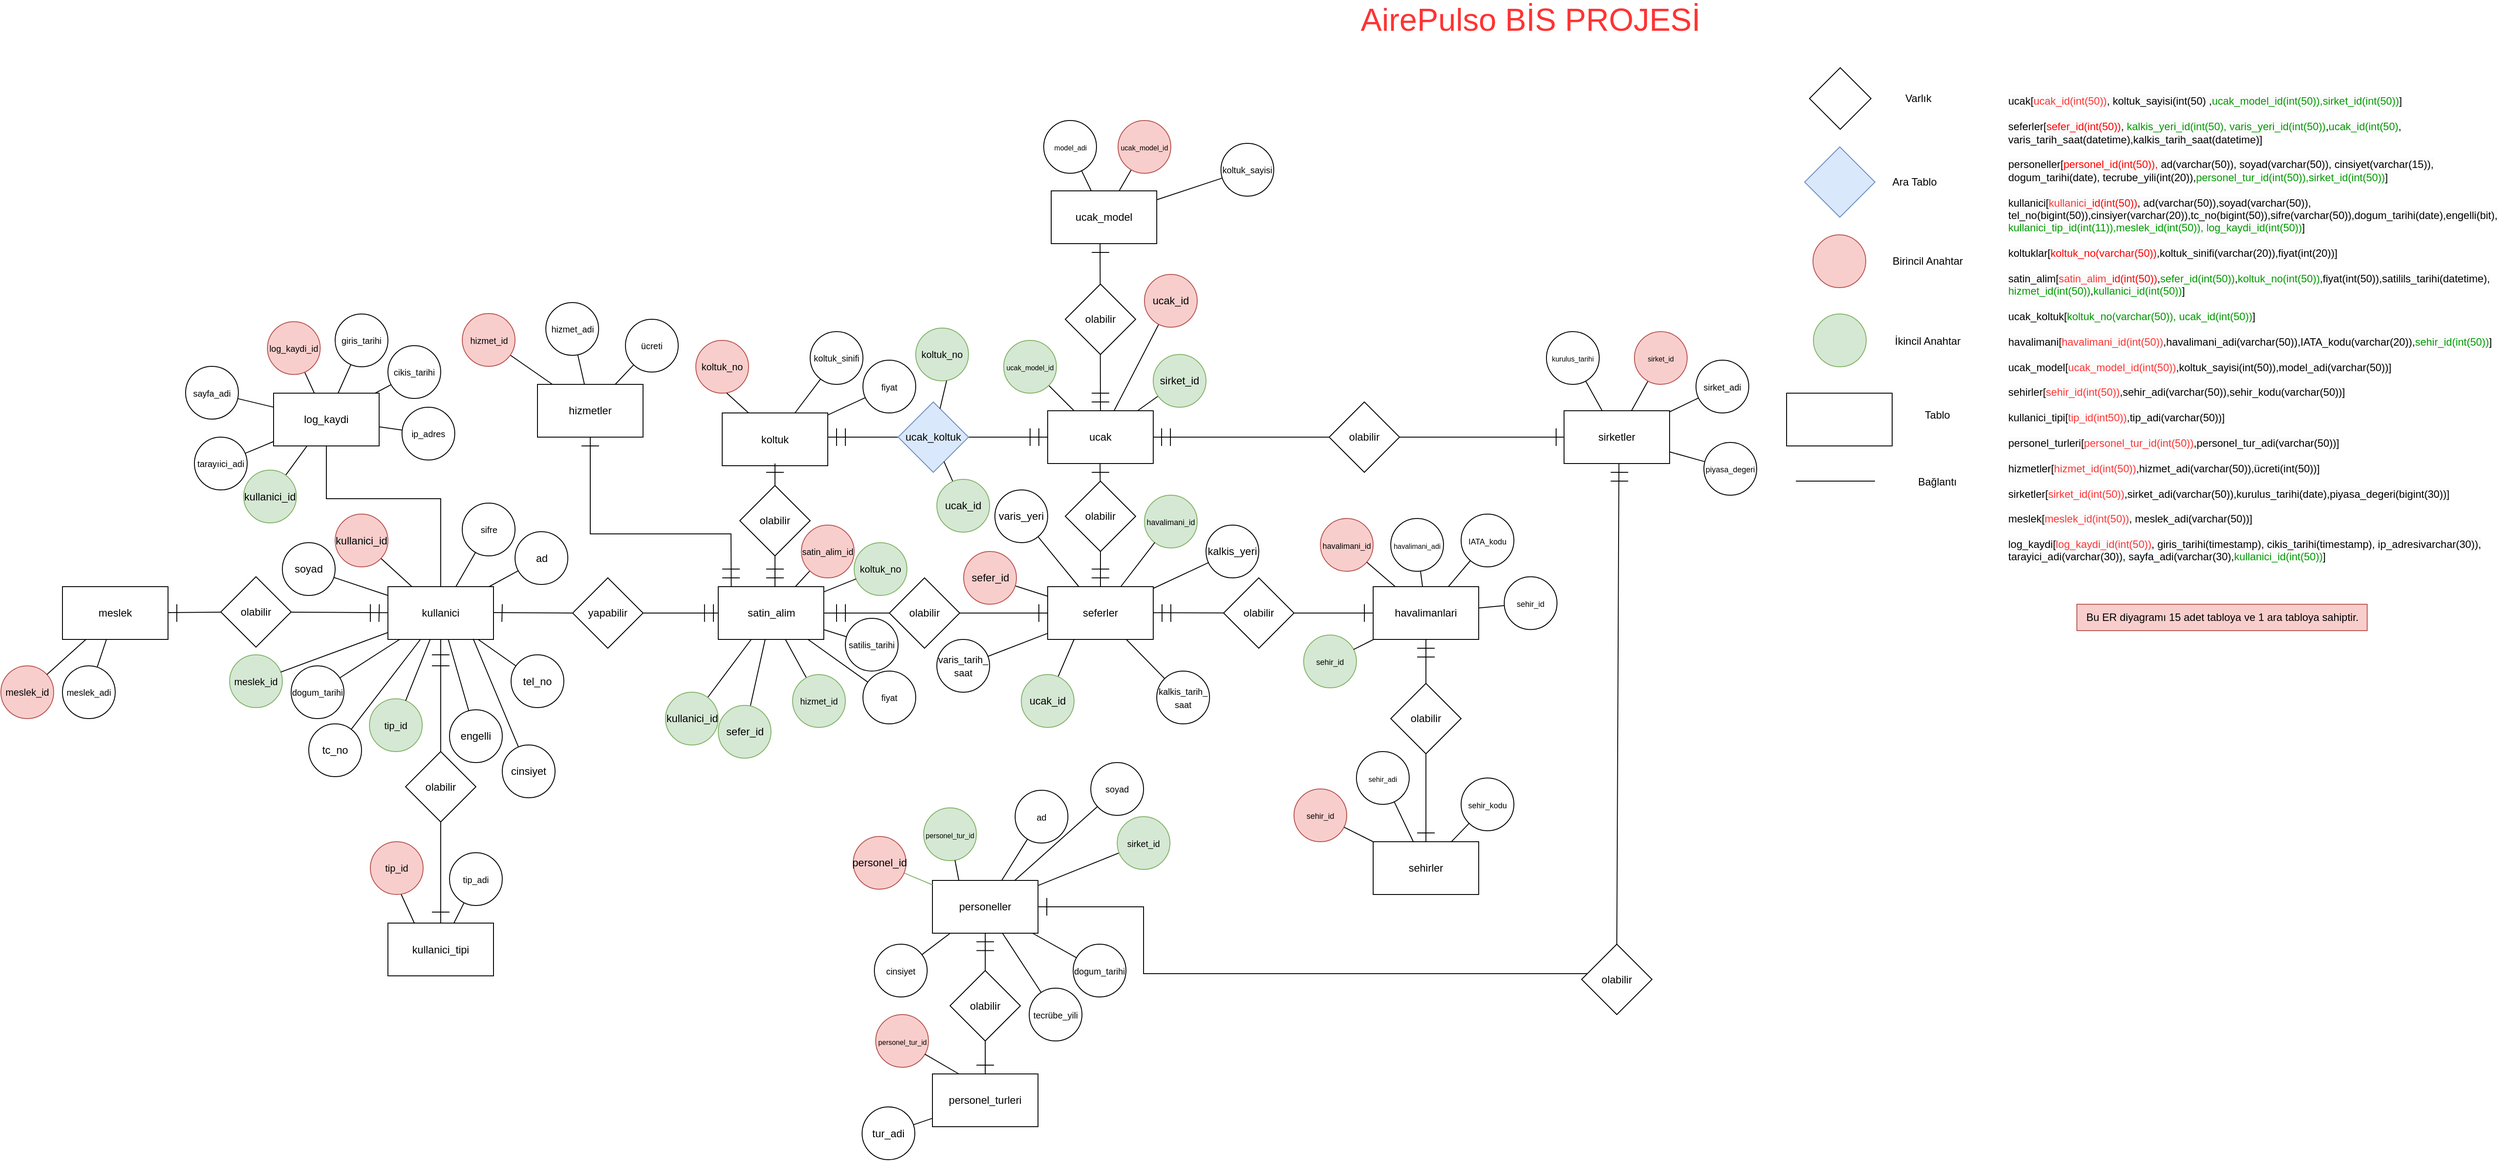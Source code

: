 <mxfile version="22.1.16" type="device">
  <diagram name="Sayfa -1" id="iWEBHqOAdmwClGCJoUCb">
    <mxGraphModel dx="2797" dy="1922" grid="1" gridSize="10" guides="1" tooltips="1" connect="1" arrows="1" fold="1" page="1" pageScale="1" pageWidth="827" pageHeight="1169" math="0" shadow="0">
      <root>
        <mxCell id="0" />
        <mxCell id="1" parent="0" />
        <mxCell id="yf1KIowhAy0mrgekBq7h-16" value="ucak" style="rounded=0;whiteSpace=wrap;html=1;" parent="1" vertex="1">
          <mxGeometry x="260" y="-540" width="120" height="60" as="geometry" />
        </mxCell>
        <mxCell id="yf1KIowhAy0mrgekBq7h-17" value="" style="endArrow=none;html=1;rounded=0;" parent="1" source="yf1KIowhAy0mrgekBq7h-18" target="yf1KIowhAy0mrgekBq7h-16" edge="1">
          <mxGeometry width="50" height="50" relative="1" as="geometry">
            <mxPoint x="260" y="-460" as="sourcePoint" />
            <mxPoint x="250" y="-500" as="targetPoint" />
          </mxGeometry>
        </mxCell>
        <mxCell id="yf1KIowhAy0mrgekBq7h-18" value="ucak_id" style="ellipse;whiteSpace=wrap;html=1;aspect=fixed;fillColor=#f8cecc;strokeColor=#b85450;" parent="1" vertex="1">
          <mxGeometry x="370" y="-695" width="60" height="60" as="geometry" />
        </mxCell>
        <mxCell id="yf1KIowhAy0mrgekBq7h-90" value="seferler" style="rounded=0;whiteSpace=wrap;html=1;" parent="1" vertex="1">
          <mxGeometry x="260" y="-340" width="120" height="60" as="geometry" />
        </mxCell>
        <mxCell id="yf1KIowhAy0mrgekBq7h-92" value="" style="endArrow=none;html=1;rounded=0;" parent="1" source="yf1KIowhAy0mrgekBq7h-90" target="yf1KIowhAy0mrgekBq7h-94" edge="1">
          <mxGeometry width="50" height="50" relative="1" as="geometry">
            <mxPoint x="430" y="-370" as="sourcePoint" />
            <mxPoint x="410.212" y="-341.557" as="targetPoint" />
          </mxGeometry>
        </mxCell>
        <mxCell id="yf1KIowhAy0mrgekBq7h-93" value="" style="endArrow=none;html=1;rounded=0;" parent="1" source="yf1KIowhAy0mrgekBq7h-90" target="yf1KIowhAy0mrgekBq7h-96" edge="1">
          <mxGeometry width="50" height="50" relative="1" as="geometry">
            <mxPoint x="310" y="-340" as="sourcePoint" />
            <mxPoint x="310" y="-360" as="targetPoint" />
          </mxGeometry>
        </mxCell>
        <mxCell id="yf1KIowhAy0mrgekBq7h-94" value="kalkis_yeri" style="ellipse;whiteSpace=wrap;html=1;aspect=fixed;" parent="1" vertex="1">
          <mxGeometry x="440" y="-410" width="60" height="60" as="geometry" />
        </mxCell>
        <mxCell id="yf1KIowhAy0mrgekBq7h-96" value="sefer_id" style="ellipse;whiteSpace=wrap;html=1;aspect=fixed;fillColor=#f8cecc;strokeColor=#b85450;" parent="1" vertex="1">
          <mxGeometry x="164.5" y="-380" width="60" height="60" as="geometry" />
        </mxCell>
        <mxCell id="yf1KIowhAy0mrgekBq7h-97" value="" style="endArrow=none;html=1;rounded=0;" parent="1" source="yf1KIowhAy0mrgekBq7h-90" target="yf1KIowhAy0mrgekBq7h-98" edge="1">
          <mxGeometry width="50" height="50" relative="1" as="geometry">
            <mxPoint x="300" y="-240" as="sourcePoint" />
            <mxPoint x="320" y="-240" as="targetPoint" />
          </mxGeometry>
        </mxCell>
        <mxCell id="yf1KIowhAy0mrgekBq7h-98" value="varis_yeri" style="ellipse;whiteSpace=wrap;html=1;aspect=fixed;" parent="1" vertex="1">
          <mxGeometry x="200" y="-450" width="60" height="60" as="geometry" />
        </mxCell>
        <mxCell id="yf1KIowhAy0mrgekBq7h-99" value="" style="endArrow=none;html=1;rounded=0;" parent="1" source="yf1KIowhAy0mrgekBq7h-90" target="yf1KIowhAy0mrgekBq7h-100" edge="1">
          <mxGeometry width="50" height="50" relative="1" as="geometry">
            <mxPoint x="282.714" y="-260.0" as="sourcePoint" />
            <mxPoint x="420" y="-270" as="targetPoint" />
          </mxGeometry>
        </mxCell>
        <mxCell id="yf1KIowhAy0mrgekBq7h-100" value="&lt;font style=&quot;font-size: 10px;&quot;&gt;kalkis_tarih_&lt;br&gt;saat&lt;/font&gt;" style="ellipse;whiteSpace=wrap;html=1;aspect=fixed;" parent="1" vertex="1">
          <mxGeometry x="384" y="-244" width="60" height="60" as="geometry" />
        </mxCell>
        <mxCell id="yf1KIowhAy0mrgekBq7h-105" value="" style="endArrow=none;html=1;rounded=0;" parent="1" source="yf1KIowhAy0mrgekBq7h-90" target="yf1KIowhAy0mrgekBq7h-106" edge="1">
          <mxGeometry width="50" height="50" relative="1" as="geometry">
            <mxPoint x="290" y="-366" as="sourcePoint" />
            <mxPoint x="180" y="-390" as="targetPoint" />
          </mxGeometry>
        </mxCell>
        <mxCell id="yf1KIowhAy0mrgekBq7h-106" value="&lt;font style=&quot;font-size: 11px;&quot;&gt;varis_tarih_&lt;br&gt;saat&lt;/font&gt;" style="ellipse;whiteSpace=wrap;html=1;aspect=fixed;" parent="1" vertex="1">
          <mxGeometry x="134" y="-280" width="60" height="60" as="geometry" />
        </mxCell>
        <mxCell id="yf1KIowhAy0mrgekBq7h-107" value="" style="endArrow=none;html=1;rounded=0;entryX=0.25;entryY=1;entryDx=0;entryDy=0;" parent="1" source="yf1KIowhAy0mrgekBq7h-108" target="yf1KIowhAy0mrgekBq7h-90" edge="1">
          <mxGeometry width="50" height="50" relative="1" as="geometry">
            <mxPoint x="290" y="-240" as="sourcePoint" />
            <mxPoint x="510" y="-410" as="targetPoint" />
          </mxGeometry>
        </mxCell>
        <mxCell id="yf1KIowhAy0mrgekBq7h-108" value="ucak_id" style="ellipse;whiteSpace=wrap;html=1;aspect=fixed;fillColor=#d5e8d4;strokeColor=#82b366;" parent="1" vertex="1">
          <mxGeometry x="230" y="-240" width="60" height="60" as="geometry" />
        </mxCell>
        <mxCell id="yf1KIowhAy0mrgekBq7h-149" value="personeller" style="rounded=0;whiteSpace=wrap;html=1;" parent="1" vertex="1">
          <mxGeometry x="129" y="-6" width="120" height="60" as="geometry" />
        </mxCell>
        <mxCell id="yf1KIowhAy0mrgekBq7h-150" value="" style="endArrow=none;html=1;rounded=0;" parent="1" source="yf1KIowhAy0mrgekBq7h-149" target="yf1KIowhAy0mrgekBq7h-152" edge="1">
          <mxGeometry width="50" height="50" relative="1" as="geometry">
            <mxPoint x="294.5" y="-31" as="sourcePoint" />
            <mxPoint x="234.5" y="-21" as="targetPoint" />
          </mxGeometry>
        </mxCell>
        <mxCell id="yf1KIowhAy0mrgekBq7h-151" value="" style="endArrow=none;html=1;rounded=0;fillColor=#d5e8d4;strokeColor=#82b366;" parent="1" source="yf1KIowhAy0mrgekBq7h-149" target="yf1KIowhAy0mrgekBq7h-153" edge="1">
          <mxGeometry width="50" height="50" relative="1" as="geometry">
            <mxPoint x="174.5" y="-1" as="sourcePoint" />
            <mxPoint x="174.5" y="-21" as="targetPoint" />
          </mxGeometry>
        </mxCell>
        <mxCell id="yf1KIowhAy0mrgekBq7h-152" value="ad" style="ellipse;whiteSpace=wrap;html=1;aspect=fixed;fontSize=10;" parent="1" vertex="1">
          <mxGeometry x="223" y="-108.5" width="60" height="60" as="geometry" />
        </mxCell>
        <mxCell id="yf1KIowhAy0mrgekBq7h-153" value="personel_id" style="ellipse;whiteSpace=wrap;html=1;aspect=fixed;fillColor=#f8cecc;strokeColor=#b85450;" parent="1" vertex="1">
          <mxGeometry x="39" y="-56" width="60" height="60" as="geometry" />
        </mxCell>
        <mxCell id="yf1KIowhAy0mrgekBq7h-154" value="" style="endArrow=none;html=1;rounded=0;" parent="1" source="yf1KIowhAy0mrgekBq7h-149" target="yf1KIowhAy0mrgekBq7h-155" edge="1">
          <mxGeometry width="50" height="50" relative="1" as="geometry">
            <mxPoint x="147.214" y="79.0" as="sourcePoint" />
            <mxPoint x="111.5" y="119" as="targetPoint" />
          </mxGeometry>
        </mxCell>
        <mxCell id="yf1KIowhAy0mrgekBq7h-155" value="&lt;span style=&quot;font-size: 10px;&quot;&gt;dogum_tarihi&lt;/span&gt;" style="ellipse;whiteSpace=wrap;html=1;aspect=fixed;" parent="1" vertex="1">
          <mxGeometry x="289" y="66.5" width="60" height="60" as="geometry" />
        </mxCell>
        <mxCell id="yf1KIowhAy0mrgekBq7h-156" value="" style="endArrow=none;html=1;rounded=0;" parent="1" source="yf1KIowhAy0mrgekBq7h-149" target="yf1KIowhAy0mrgekBq7h-157" edge="1">
          <mxGeometry width="50" height="50" relative="1" as="geometry">
            <mxPoint x="34.5" y="-1" as="sourcePoint" />
            <mxPoint x="11.5" y="39" as="targetPoint" />
          </mxGeometry>
        </mxCell>
        <mxCell id="yf1KIowhAy0mrgekBq7h-157" value="&lt;font style=&quot;font-size: 10px;&quot;&gt;soyad&lt;/font&gt;" style="ellipse;whiteSpace=wrap;html=1;aspect=fixed;" parent="1" vertex="1">
          <mxGeometry x="309" y="-140" width="60" height="60" as="geometry" />
        </mxCell>
        <mxCell id="yf1KIowhAy0mrgekBq7h-158" value="&lt;font style=&quot;font-size: 8px;&quot;&gt;personel_tur_id&lt;/font&gt;" style="ellipse;whiteSpace=wrap;html=1;aspect=fixed;fillColor=#d5e8d4;strokeColor=#82b366;" parent="1" vertex="1">
          <mxGeometry x="119" y="-88.5" width="60" height="60" as="geometry" />
        </mxCell>
        <mxCell id="yf1KIowhAy0mrgekBq7h-159" value="" style="endArrow=none;html=1;rounded=0;exitX=0.25;exitY=0;exitDx=0;exitDy=0;" parent="1" source="yf1KIowhAy0mrgekBq7h-149" target="yf1KIowhAy0mrgekBq7h-158" edge="1">
          <mxGeometry width="50" height="50" relative="1" as="geometry">
            <mxPoint x="89" y="4" as="sourcePoint" />
            <mxPoint x="139" y="-46" as="targetPoint" />
          </mxGeometry>
        </mxCell>
        <mxCell id="yf1KIowhAy0mrgekBq7h-160" value="" style="endArrow=none;html=1;rounded=0;" parent="1" source="yf1KIowhAy0mrgekBq7h-149" target="yf1KIowhAy0mrgekBq7h-161" edge="1">
          <mxGeometry width="50" height="50" relative="1" as="geometry">
            <mxPoint x="175" y="112" as="sourcePoint" />
            <mxPoint x="275.356" y="86.892" as="targetPoint" />
          </mxGeometry>
        </mxCell>
        <mxCell id="yf1KIowhAy0mrgekBq7h-161" value="&lt;span style=&quot;font-size: 10px;&quot;&gt;cinsiyet&lt;br&gt;&lt;/span&gt;" style="ellipse;whiteSpace=wrap;html=1;aspect=fixed;" parent="1" vertex="1">
          <mxGeometry x="63" y="66.5" width="60" height="60" as="geometry" />
        </mxCell>
        <mxCell id="yf1KIowhAy0mrgekBq7h-163" value="koltuk" style="rounded=0;whiteSpace=wrap;html=1;" parent="1" vertex="1">
          <mxGeometry x="-110" y="-537.5" width="120" height="60" as="geometry" />
        </mxCell>
        <mxCell id="yf1KIowhAy0mrgekBq7h-172" value="&lt;font style=&quot;font-size: 11px;&quot;&gt;koltuk_no&lt;/font&gt;" style="ellipse;whiteSpace=wrap;html=1;aspect=fixed;fillColor=#f8cecc;strokeColor=#b85450;" parent="1" vertex="1">
          <mxGeometry x="-140" y="-620" width="60" height="60" as="geometry" />
        </mxCell>
        <mxCell id="yf1KIowhAy0mrgekBq7h-173" value="" style="endArrow=none;html=1;rounded=0;entryX=0.585;entryY=0.998;entryDx=0;entryDy=0;entryPerimeter=0;exitX=0.25;exitY=0;exitDx=0;exitDy=0;" parent="1" source="yf1KIowhAy0mrgekBq7h-163" target="yf1KIowhAy0mrgekBq7h-172" edge="1">
          <mxGeometry width="50" height="50" relative="1" as="geometry">
            <mxPoint x="-145.5" y="-527.5" as="sourcePoint" />
            <mxPoint x="-95.5" y="-577.5" as="targetPoint" />
          </mxGeometry>
        </mxCell>
        <mxCell id="yf1KIowhAy0mrgekBq7h-174" value="" style="endArrow=none;html=1;rounded=0;" parent="1" source="yf1KIowhAy0mrgekBq7h-163" target="yf1KIowhAy0mrgekBq7h-175" edge="1">
          <mxGeometry width="50" height="50" relative="1" as="geometry">
            <mxPoint x="-59.5" y="-419.5" as="sourcePoint" />
            <mxPoint x="-193" y="-332.5" as="targetPoint" />
          </mxGeometry>
        </mxCell>
        <mxCell id="yf1KIowhAy0mrgekBq7h-175" value="&lt;span style=&quot;font-size: 10px;&quot;&gt;koltuk_sinifi&lt;/span&gt;" style="ellipse;whiteSpace=wrap;html=1;aspect=fixed;" parent="1" vertex="1">
          <mxGeometry x="-10" y="-630" width="60" height="60" as="geometry" />
        </mxCell>
        <mxCell id="yf1KIowhAy0mrgekBq7h-178" value="" style="endArrow=none;html=1;rounded=0;" parent="1" source="yf1KIowhAy0mrgekBq7h-256" edge="1">
          <mxGeometry width="50" height="50" relative="1" as="geometry">
            <mxPoint x="170" y="-515.5" as="sourcePoint" />
            <mxPoint x="10" y="-510" as="targetPoint" />
          </mxGeometry>
        </mxCell>
        <mxCell id="yf1KIowhAy0mrgekBq7h-179" value="" style="endArrow=none;html=1;rounded=0;" parent="1" edge="1">
          <mxGeometry width="50" height="50" relative="1" as="geometry">
            <mxPoint x="20" y="-520" as="sourcePoint" />
            <mxPoint x="20" y="-500" as="targetPoint" />
          </mxGeometry>
        </mxCell>
        <mxCell id="yf1KIowhAy0mrgekBq7h-180" value="" style="endArrow=none;html=1;rounded=0;" parent="1" edge="1">
          <mxGeometry width="50" height="50" relative="1" as="geometry">
            <mxPoint x="240" y="-520" as="sourcePoint" />
            <mxPoint x="240" y="-500" as="targetPoint" />
          </mxGeometry>
        </mxCell>
        <mxCell id="yf1KIowhAy0mrgekBq7h-181" value="" style="endArrow=none;html=1;rounded=0;" parent="1" edge="1">
          <mxGeometry width="50" height="50" relative="1" as="geometry">
            <mxPoint x="250" y="-520" as="sourcePoint" />
            <mxPoint x="250" y="-500" as="targetPoint" />
          </mxGeometry>
        </mxCell>
        <mxCell id="yf1KIowhAy0mrgekBq7h-182" value="" style="endArrow=none;html=1;rounded=0;" parent="1" source="yf1KIowhAy0mrgekBq7h-254" target="yf1KIowhAy0mrgekBq7h-90" edge="1">
          <mxGeometry width="50" height="50" relative="1" as="geometry">
            <mxPoint x="319.52" y="-480" as="sourcePoint" />
            <mxPoint x="320" y="-350" as="targetPoint" />
          </mxGeometry>
        </mxCell>
        <mxCell id="yf1KIowhAy0mrgekBq7h-183" value="" style="endArrow=none;html=1;rounded=0;" parent="1" edge="1">
          <mxGeometry width="50" height="50" relative="1" as="geometry">
            <mxPoint x="310" y="-350" as="sourcePoint" />
            <mxPoint x="330" y="-350" as="targetPoint" />
          </mxGeometry>
        </mxCell>
        <mxCell id="yf1KIowhAy0mrgekBq7h-184" value="" style="endArrow=none;html=1;rounded=0;" parent="1" edge="1">
          <mxGeometry width="50" height="50" relative="1" as="geometry">
            <mxPoint x="310" y="-360" as="sourcePoint" />
            <mxPoint x="330" y="-360" as="targetPoint" />
          </mxGeometry>
        </mxCell>
        <mxCell id="yf1KIowhAy0mrgekBq7h-185" value="" style="endArrow=none;html=1;rounded=0;" parent="1" edge="1">
          <mxGeometry width="50" height="50" relative="1" as="geometry">
            <mxPoint x="310" y="-470" as="sourcePoint" />
            <mxPoint x="330" y="-470" as="targetPoint" />
          </mxGeometry>
        </mxCell>
        <mxCell id="yf1KIowhAy0mrgekBq7h-188" value="" style="endArrow=none;html=1;rounded=0;" parent="1" edge="1">
          <mxGeometry width="50" height="50" relative="1" as="geometry">
            <mxPoint x="259" y="34" as="sourcePoint" />
            <mxPoint x="259" y="14" as="targetPoint" />
          </mxGeometry>
        </mxCell>
        <mxCell id="yf1KIowhAy0mrgekBq7h-195" value="satin_alim" style="rounded=0;whiteSpace=wrap;html=1;" parent="1" vertex="1">
          <mxGeometry x="-114.5" y="-340" width="120" height="60" as="geometry" />
        </mxCell>
        <mxCell id="yf1KIowhAy0mrgekBq7h-197" value="" style="endArrow=none;html=1;rounded=0;" parent="1" source="yf1KIowhAy0mrgekBq7h-195" target="yf1KIowhAy0mrgekBq7h-199" edge="1">
          <mxGeometry width="50" height="50" relative="1" as="geometry">
            <mxPoint x="-64.5" y="-335" as="sourcePoint" />
            <mxPoint x="-64.5" y="-355" as="targetPoint" />
          </mxGeometry>
        </mxCell>
        <mxCell id="yf1KIowhAy0mrgekBq7h-199" value="&lt;font style=&quot;font-size: 10px;&quot;&gt;satin_alim_id&lt;/font&gt;" style="ellipse;whiteSpace=wrap;html=1;aspect=fixed;fillColor=#f8cecc;strokeColor=#b85450;" parent="1" vertex="1">
          <mxGeometry x="-20" y="-410" width="60" height="60" as="geometry" />
        </mxCell>
        <mxCell id="yf1KIowhAy0mrgekBq7h-202" value="" style="endArrow=none;html=1;rounded=0;" parent="1" source="yf1KIowhAy0mrgekBq7h-195" target="yf1KIowhAy0mrgekBq7h-203" edge="1">
          <mxGeometry width="50" height="50" relative="1" as="geometry">
            <mxPoint x="-204.5" y="-335" as="sourcePoint" />
            <mxPoint x="-227.5" y="-295" as="targetPoint" />
          </mxGeometry>
        </mxCell>
        <mxCell id="yf1KIowhAy0mrgekBq7h-203" value="&lt;font style=&quot;font-size: 10px;&quot;&gt;satilis_tarihi&lt;/font&gt;" style="ellipse;whiteSpace=wrap;html=1;aspect=fixed;" parent="1" vertex="1">
          <mxGeometry x="30" y="-304" width="60" height="60" as="geometry" />
        </mxCell>
        <mxCell id="yf1KIowhAy0mrgekBq7h-204" value="&lt;font style=&quot;font-size: 11px;&quot;&gt;koltuk_no&lt;/font&gt;" style="ellipse;whiteSpace=wrap;html=1;aspect=fixed;fillColor=#d5e8d4;strokeColor=#82b366;" parent="1" vertex="1">
          <mxGeometry x="40" y="-390" width="60" height="60" as="geometry" />
        </mxCell>
        <mxCell id="yf1KIowhAy0mrgekBq7h-205" value="" style="endArrow=none;html=1;rounded=0;" parent="1" source="yf1KIowhAy0mrgekBq7h-195" target="yf1KIowhAy0mrgekBq7h-204" edge="1">
          <mxGeometry width="50" height="50" relative="1" as="geometry">
            <mxPoint x="-150" y="-330" as="sourcePoint" />
            <mxPoint x="-100" y="-380" as="targetPoint" />
          </mxGeometry>
        </mxCell>
        <mxCell id="yf1KIowhAy0mrgekBq7h-208" value="" style="endArrow=none;html=1;rounded=0;" parent="1" source="yf1KIowhAy0mrgekBq7h-252" edge="1">
          <mxGeometry width="50" height="50" relative="1" as="geometry">
            <mxPoint x="-50" y="-480" as="sourcePoint" />
            <mxPoint x="-50" y="-340" as="targetPoint" />
          </mxGeometry>
        </mxCell>
        <mxCell id="yf1KIowhAy0mrgekBq7h-210" value="" style="endArrow=none;html=1;rounded=0;" parent="1" edge="1">
          <mxGeometry width="50" height="50" relative="1" as="geometry">
            <mxPoint x="-60" y="-350" as="sourcePoint" />
            <mxPoint x="-40" y="-350" as="targetPoint" />
          </mxGeometry>
        </mxCell>
        <mxCell id="yf1KIowhAy0mrgekBq7h-211" value="" style="endArrow=none;html=1;rounded=0;" parent="1" edge="1">
          <mxGeometry width="50" height="50" relative="1" as="geometry">
            <mxPoint x="-60" y="-470" as="sourcePoint" />
            <mxPoint x="-40" y="-470" as="targetPoint" />
          </mxGeometry>
        </mxCell>
        <mxCell id="yf1KIowhAy0mrgekBq7h-214" value="" style="endArrow=none;html=1;rounded=0;entryX=0;entryY=0.5;entryDx=0;entryDy=0;exitX=1;exitY=0.5;exitDx=0;exitDy=0;" parent="1" source="yf1KIowhAy0mrgekBq7h-261" target="yf1KIowhAy0mrgekBq7h-90" edge="1">
          <mxGeometry width="50" height="50" relative="1" as="geometry">
            <mxPoint y="-330" as="sourcePoint" />
            <mxPoint x="65" y="-373" as="targetPoint" />
          </mxGeometry>
        </mxCell>
        <mxCell id="yf1KIowhAy0mrgekBq7h-215" value="" style="endArrow=none;html=1;rounded=0;" parent="1" edge="1">
          <mxGeometry width="50" height="50" relative="1" as="geometry">
            <mxPoint x="20" y="-300" as="sourcePoint" />
            <mxPoint x="20" y="-320" as="targetPoint" />
          </mxGeometry>
        </mxCell>
        <mxCell id="yf1KIowhAy0mrgekBq7h-216" value="" style="endArrow=none;html=1;rounded=0;" parent="1" edge="1">
          <mxGeometry width="50" height="50" relative="1" as="geometry">
            <mxPoint x="250" y="-300" as="sourcePoint" />
            <mxPoint x="250" y="-320" as="targetPoint" />
          </mxGeometry>
        </mxCell>
        <mxCell id="yf1KIowhAy0mrgekBq7h-217" value="" style="endArrow=none;html=1;rounded=0;" parent="1" edge="1">
          <mxGeometry width="50" height="50" relative="1" as="geometry">
            <mxPoint x="-60" y="-360" as="sourcePoint" />
            <mxPoint x="-40" y="-360" as="targetPoint" />
          </mxGeometry>
        </mxCell>
        <mxCell id="yf1KIowhAy0mrgekBq7h-220" value="" style="endArrow=none;html=1;rounded=0;exitX=1;exitY=0.5;exitDx=0;exitDy=0;entryX=0;entryY=0.5;entryDx=0;entryDy=0;" parent="1" source="YFkLfKQitdEphh0zkhBd-70" target="YFkLfKQitdEphh0zkhBd-62" edge="1">
          <mxGeometry width="50" height="50" relative="1" as="geometry">
            <mxPoint x="380" y="-310.34" as="sourcePoint" />
            <mxPoint x="800" y="-310.043" as="targetPoint" />
          </mxGeometry>
        </mxCell>
        <mxCell id="yf1KIowhAy0mrgekBq7h-221" value="" style="endArrow=none;html=1;rounded=0;" parent="1" edge="1">
          <mxGeometry width="50" height="50" relative="1" as="geometry">
            <mxPoint x="390" y="-300" as="sourcePoint" />
            <mxPoint x="390" y="-320" as="targetPoint" />
          </mxGeometry>
        </mxCell>
        <mxCell id="yf1KIowhAy0mrgekBq7h-223" value="" style="endArrow=none;html=1;rounded=0;" parent="1" edge="1">
          <mxGeometry width="50" height="50" relative="1" as="geometry">
            <mxPoint x="400" y="-300" as="sourcePoint" />
            <mxPoint x="400" y="-320" as="targetPoint" />
          </mxGeometry>
        </mxCell>
        <mxCell id="yf1KIowhAy0mrgekBq7h-230" value="" style="endArrow=none;html=1;rounded=0;" parent="1" source="yf1KIowhAy0mrgekBq7h-195" target="yf1KIowhAy0mrgekBq7h-231" edge="1">
          <mxGeometry width="50" height="50" relative="1" as="geometry">
            <mxPoint x="-60" y="-120" as="sourcePoint" />
            <mxPoint x="209.5" y="-210" as="targetPoint" />
          </mxGeometry>
        </mxCell>
        <mxCell id="yf1KIowhAy0mrgekBq7h-231" value="sefer_id" style="ellipse;whiteSpace=wrap;html=1;aspect=fixed;fillColor=#d5e8d4;strokeColor=#82b366;" parent="1" vertex="1">
          <mxGeometry x="-114.5" y="-205" width="60" height="60" as="geometry" />
        </mxCell>
        <mxCell id="yf1KIowhAy0mrgekBq7h-232" value="" style="endArrow=none;html=1;rounded=0;" parent="1" edge="1">
          <mxGeometry width="50" height="50" relative="1" as="geometry">
            <mxPoint x="30" y="-300" as="sourcePoint" />
            <mxPoint x="30" y="-320" as="targetPoint" />
          </mxGeometry>
        </mxCell>
        <mxCell id="yf1KIowhAy0mrgekBq7h-253" value="" style="endArrow=none;html=1;rounded=0;" parent="1" target="yf1KIowhAy0mrgekBq7h-252" edge="1">
          <mxGeometry width="50" height="50" relative="1" as="geometry">
            <mxPoint x="-50" y="-480" as="sourcePoint" />
            <mxPoint x="-50" y="-340" as="targetPoint" />
          </mxGeometry>
        </mxCell>
        <mxCell id="yf1KIowhAy0mrgekBq7h-252" value="olabilir" style="rhombus;whiteSpace=wrap;html=1;" parent="1" vertex="1">
          <mxGeometry x="-90" y="-455" width="80" height="80" as="geometry" />
        </mxCell>
        <mxCell id="yf1KIowhAy0mrgekBq7h-255" value="" style="endArrow=none;html=1;rounded=0;" parent="1" target="yf1KIowhAy0mrgekBq7h-254" edge="1">
          <mxGeometry width="50" height="50" relative="1" as="geometry">
            <mxPoint x="319.52" y="-480" as="sourcePoint" />
            <mxPoint x="320" y="-340" as="targetPoint" />
          </mxGeometry>
        </mxCell>
        <mxCell id="yf1KIowhAy0mrgekBq7h-254" value="olabilir" style="rhombus;whiteSpace=wrap;html=1;" parent="1" vertex="1">
          <mxGeometry x="280" y="-460" width="80" height="80" as="geometry" />
        </mxCell>
        <mxCell id="yf1KIowhAy0mrgekBq7h-257" value="" style="endArrow=none;html=1;rounded=0;" parent="1" source="yf1KIowhAy0mrgekBq7h-16" target="yf1KIowhAy0mrgekBq7h-256" edge="1">
          <mxGeometry width="50" height="50" relative="1" as="geometry">
            <mxPoint x="260" y="-510" as="sourcePoint" />
            <mxPoint x="10" y="-510" as="targetPoint" />
          </mxGeometry>
        </mxCell>
        <mxCell id="yf1KIowhAy0mrgekBq7h-256" value="ucak_koltuk" style="rhombus;whiteSpace=wrap;html=1;fillColor=#dae8fc;strokeColor=#6c8ebf;" parent="1" vertex="1">
          <mxGeometry x="90" y="-550" width="80" height="80" as="geometry" />
        </mxCell>
        <mxCell id="yf1KIowhAy0mrgekBq7h-259" value="" style="endArrow=none;html=1;rounded=0;" parent="1" source="yf1KIowhAy0mrgekBq7h-195" target="yf1KIowhAy0mrgekBq7h-260" edge="1">
          <mxGeometry width="50" height="50" relative="1" as="geometry">
            <mxPoint x="-44" y="-240" as="sourcePoint" />
            <mxPoint x="-177.5" y="-169" as="targetPoint" />
          </mxGeometry>
        </mxCell>
        <mxCell id="yf1KIowhAy0mrgekBq7h-260" value="&lt;font style=&quot;font-size: 10px;&quot;&gt;fiyat&lt;/font&gt;" style="ellipse;whiteSpace=wrap;html=1;aspect=fixed;" parent="1" vertex="1">
          <mxGeometry x="50" y="-244" width="60" height="60" as="geometry" />
        </mxCell>
        <mxCell id="yf1KIowhAy0mrgekBq7h-262" value="" style="endArrow=none;html=1;rounded=0;entryX=0;entryY=0.5;entryDx=0;entryDy=0;exitX=1;exitY=0.5;exitDx=0;exitDy=0;" parent="1" source="yf1KIowhAy0mrgekBq7h-195" target="yf1KIowhAy0mrgekBq7h-261" edge="1">
          <mxGeometry width="50" height="50" relative="1" as="geometry">
            <mxPoint x="6" y="-310" as="sourcePoint" />
            <mxPoint x="260" y="-310" as="targetPoint" />
          </mxGeometry>
        </mxCell>
        <mxCell id="yf1KIowhAy0mrgekBq7h-261" value="olabilir" style="rhombus;whiteSpace=wrap;html=1;" parent="1" vertex="1">
          <mxGeometry x="80" y="-350" width="80" height="80" as="geometry" />
        </mxCell>
        <mxCell id="yf1KIowhAy0mrgekBq7h-263" value="" style="rhombus;whiteSpace=wrap;html=1;fillColor=#dae8fc;strokeColor=#6c8ebf;" parent="1" vertex="1">
          <mxGeometry x="1120.5" y="-840" width="80" height="80" as="geometry" />
        </mxCell>
        <mxCell id="yf1KIowhAy0mrgekBq7h-264" value="Ara Tablo" style="text;html=1;align=center;verticalAlign=middle;resizable=0;points=[];autosize=1;strokeColor=none;fillColor=none;" parent="1" vertex="1">
          <mxGeometry x="1210" y="-815" width="70" height="30" as="geometry" />
        </mxCell>
        <mxCell id="yf1KIowhAy0mrgekBq7h-265" value="" style="ellipse;whiteSpace=wrap;html=1;aspect=fixed;fillColor=#f8cecc;strokeColor=#b85450;" parent="1" vertex="1">
          <mxGeometry x="1130" y="-740" width="60" height="60" as="geometry" />
        </mxCell>
        <mxCell id="yf1KIowhAy0mrgekBq7h-266" value="Birincil Anahtar" style="text;html=1;align=center;verticalAlign=middle;resizable=0;points=[];autosize=1;strokeColor=none;fillColor=none;" parent="1" vertex="1">
          <mxGeometry x="1210" y="-725" width="100" height="30" as="geometry" />
        </mxCell>
        <mxCell id="yf1KIowhAy0mrgekBq7h-267" value="" style="ellipse;whiteSpace=wrap;html=1;aspect=fixed;fillColor=#d5e8d4;strokeColor=#82b366;" parent="1" vertex="1">
          <mxGeometry x="1130.5" y="-650" width="60" height="60" as="geometry" />
        </mxCell>
        <mxCell id="yf1KIowhAy0mrgekBq7h-268" value="İkincil Anahtar" style="text;html=1;align=center;verticalAlign=middle;resizable=0;points=[];autosize=1;strokeColor=none;fillColor=none;" parent="1" vertex="1">
          <mxGeometry x="1210" y="-634" width="100" height="30" as="geometry" />
        </mxCell>
        <mxCell id="yf1KIowhAy0mrgekBq7h-269" value="" style="rounded=0;whiteSpace=wrap;html=1;" parent="1" vertex="1">
          <mxGeometry x="1100" y="-560" width="120" height="60" as="geometry" />
        </mxCell>
        <mxCell id="yf1KIowhAy0mrgekBq7h-270" value="Tablo" style="text;html=1;align=center;verticalAlign=middle;resizable=0;points=[];autosize=1;strokeColor=none;fillColor=none;" parent="1" vertex="1">
          <mxGeometry x="1246" y="-550" width="50" height="30" as="geometry" />
        </mxCell>
        <mxCell id="yf1KIowhAy0mrgekBq7h-271" value="" style="endArrow=none;html=1;rounded=0;" parent="1" edge="1">
          <mxGeometry width="50" height="50" relative="1" as="geometry">
            <mxPoint x="1200.5" y="-460" as="sourcePoint" />
            <mxPoint x="1110.5" y="-460" as="targetPoint" />
          </mxGeometry>
        </mxCell>
        <mxCell id="yf1KIowhAy0mrgekBq7h-272" value="Bağlantı" style="text;html=1;align=center;verticalAlign=middle;resizable=0;points=[];autosize=1;strokeColor=none;fillColor=none;" parent="1" vertex="1">
          <mxGeometry x="1236" y="-474" width="70" height="30" as="geometry" />
        </mxCell>
        <mxCell id="yf1KIowhAy0mrgekBq7h-274" value="&lt;br style=&quot;border-color: var(--border-color); color: rgb(0, 0, 0); font-family: Helvetica; font-size: 12px; font-style: normal; font-variant-ligatures: normal; font-variant-caps: normal; font-weight: 400; letter-spacing: normal; orphans: 2; text-align: left; text-indent: 0px; text-transform: none; widows: 2; word-spacing: 0px; -webkit-text-stroke-width: 0px; background-color: rgb(251, 251, 251); text-decoration-thickness: initial; text-decoration-style: initial; text-decoration-color: initial;&quot;&gt;&lt;span style=&quot;color: rgb(0, 0, 0); font-family: Helvetica; font-size: 12px; font-style: normal; font-variant-ligatures: normal; font-variant-caps: normal; font-weight: 400; letter-spacing: normal; orphans: 2; text-align: left; text-indent: 0px; text-transform: none; widows: 2; word-spacing: 0px; -webkit-text-stroke-width: 0px; background-color: rgb(251, 251, 251); text-decoration-thickness: initial; text-decoration-style: initial; text-decoration-color: initial; float: none; display: inline !important;&quot;&gt;ucak[&lt;/span&gt;&lt;font color=&quot;#ff3333&quot; style=&quot;border-color: var(--border-color); font-family: Helvetica; font-size: 12px; font-style: normal; font-variant-ligatures: normal; font-variant-caps: normal; font-weight: 400; letter-spacing: normal; orphans: 2; text-align: left; text-indent: 0px; text-transform: none; widows: 2; word-spacing: 0px; -webkit-text-stroke-width: 0px; background-color: rgb(251, 251, 251); text-decoration-thickness: initial; text-decoration-style: initial; text-decoration-color: initial;&quot;&gt;ucak_id(int(50))&lt;/font&gt;&lt;span style=&quot;color: rgb(0, 0, 0); font-family: Helvetica; font-size: 12px; font-style: normal; font-variant-ligatures: normal; font-variant-caps: normal; font-weight: 400; letter-spacing: normal; orphans: 2; text-align: left; text-indent: 0px; text-transform: none; widows: 2; word-spacing: 0px; -webkit-text-stroke-width: 0px; background-color: rgb(251, 251, 251); text-decoration-thickness: initial; text-decoration-style: initial; text-decoration-color: initial; float: none; display: inline !important;&quot;&gt;, koltuk_sayisi(int(50) ,&lt;/span&gt;&lt;span style=&quot;font-family: Helvetica; font-size: 12px; font-style: normal; font-variant-ligatures: normal; font-variant-caps: normal; font-weight: 400; letter-spacing: normal; orphans: 2; text-align: left; text-indent: 0px; text-transform: none; widows: 2; word-spacing: 0px; -webkit-text-stroke-width: 0px; background-color: rgb(251, 251, 251); text-decoration-thickness: initial; text-decoration-style: initial; text-decoration-color: initial; float: none; display: inline !important;&quot;&gt;&lt;font color=&quot;#009900&quot;&gt;ucak_model_id(int(50)),sirket_id(int(50))&lt;/font&gt;&lt;/span&gt;&lt;span style=&quot;color: rgb(0, 0, 0); font-family: Helvetica; font-size: 12px; font-style: normal; font-variant-ligatures: normal; font-variant-caps: normal; font-weight: 400; letter-spacing: normal; orphans: 2; text-align: left; text-indent: 0px; text-transform: none; widows: 2; word-spacing: 0px; -webkit-text-stroke-width: 0px; background-color: rgb(251, 251, 251); text-decoration-thickness: initial; text-decoration-style: initial; text-decoration-color: initial; float: none; display: inline !important;&quot;&gt;]&lt;/span&gt;&lt;br style=&quot;border-color: var(--border-color); color: rgb(0, 0, 0); font-family: Helvetica; font-size: 12px; font-style: normal; font-variant-ligatures: normal; font-variant-caps: normal; font-weight: 400; letter-spacing: normal; orphans: 2; text-align: left; text-indent: 0px; text-transform: none; widows: 2; word-spacing: 0px; -webkit-text-stroke-width: 0px; background-color: rgb(251, 251, 251); text-decoration-thickness: initial; text-decoration-style: initial; text-decoration-color: initial;&quot;&gt;&lt;br style=&quot;border-color: var(--border-color); color: rgb(0, 0, 0); font-family: Helvetica; font-size: 12px; font-style: normal; font-variant-ligatures: normal; font-variant-caps: normal; font-weight: 400; letter-spacing: normal; orphans: 2; text-align: left; text-indent: 0px; text-transform: none; widows: 2; word-spacing: 0px; -webkit-text-stroke-width: 0px; background-color: rgb(251, 251, 251); text-decoration-thickness: initial; text-decoration-style: initial; text-decoration-color: initial;&quot;&gt;&lt;span style=&quot;color: rgb(0, 0, 0); font-family: Helvetica; font-size: 12px; font-style: normal; font-variant-ligatures: normal; font-variant-caps: normal; font-weight: 400; letter-spacing: normal; orphans: 2; text-align: left; text-indent: 0px; text-transform: none; widows: 2; word-spacing: 0px; -webkit-text-stroke-width: 0px; background-color: rgb(251, 251, 251); text-decoration-thickness: initial; text-decoration-style: initial; text-decoration-color: initial; float: none; display: inline !important;&quot;&gt;seferler[&lt;/span&gt;&lt;font color=&quot;#ff0000&quot; style=&quot;border-color: var(--border-color); font-family: Helvetica; font-size: 12px; font-style: normal; font-variant-ligatures: normal; font-variant-caps: normal; font-weight: 400; letter-spacing: normal; orphans: 2; text-align: left; text-indent: 0px; text-transform: none; widows: 2; word-spacing: 0px; -webkit-text-stroke-width: 0px; background-color: rgb(251, 251, 251); text-decoration-thickness: initial; text-decoration-style: initial; text-decoration-color: initial;&quot;&gt;sefer_id(int(50))&lt;/font&gt;&lt;span style=&quot;color: rgb(0, 0, 0); font-family: Helvetica; font-size: 12px; font-style: normal; font-variant-ligatures: normal; font-variant-caps: normal; font-weight: 400; letter-spacing: normal; orphans: 2; text-align: left; text-indent: 0px; text-transform: none; widows: 2; word-spacing: 0px; -webkit-text-stroke-width: 0px; background-color: rgb(251, 251, 251); text-decoration-thickness: initial; text-decoration-style: initial; text-decoration-color: initial; float: none; display: inline !important;&quot;&gt;, &lt;/span&gt;&lt;span style=&quot;font-family: Helvetica; font-size: 12px; font-style: normal; font-variant-ligatures: normal; font-variant-caps: normal; font-weight: 400; letter-spacing: normal; orphans: 2; text-align: left; text-indent: 0px; text-transform: none; widows: 2; word-spacing: 0px; -webkit-text-stroke-width: 0px; background-color: rgb(251, 251, 251); text-decoration-thickness: initial; text-decoration-style: initial; text-decoration-color: initial; float: none; display: inline !important;&quot;&gt;&lt;font color=&quot;#009900&quot;&gt;kalkis_yeri_id(int(50), varis_yeri_id(int(50))&lt;/font&gt;&lt;/span&gt;&lt;span style=&quot;color: rgb(0, 0, 0); font-family: Helvetica; font-size: 12px; font-style: normal; font-variant-ligatures: normal; font-variant-caps: normal; font-weight: 400; letter-spacing: normal; orphans: 2; text-align: left; text-indent: 0px; text-transform: none; widows: 2; word-spacing: 0px; -webkit-text-stroke-width: 0px; background-color: rgb(251, 251, 251); text-decoration-thickness: initial; text-decoration-style: initial; text-decoration-color: initial; float: none; display: inline !important;&quot;&gt;,&lt;/span&gt;&lt;span style=&quot;font-family: Helvetica; font-size: 12px; font-style: normal; font-variant-ligatures: normal; font-variant-caps: normal; font-weight: 400; letter-spacing: normal; orphans: 2; text-align: left; text-indent: 0px; text-transform: none; widows: 2; word-spacing: 0px; -webkit-text-stroke-width: 0px; background-color: rgb(251, 251, 251); text-decoration-thickness: initial; text-decoration-style: initial; text-decoration-color: initial; float: none; display: inline !important;&quot;&gt;&lt;font color=&quot;#009900&quot;&gt;ucak_id(int(50)&lt;/font&gt;&lt;/span&gt;&lt;span style=&quot;font-family: Helvetica; font-size: 12px; font-style: normal; font-variant-ligatures: normal; font-variant-caps: normal; font-weight: 400; letter-spacing: normal; orphans: 2; text-align: left; text-indent: 0px; text-transform: none; widows: 2; word-spacing: 0px; -webkit-text-stroke-width: 0px; background-color: rgb(251, 251, 251); text-decoration-thickness: initial; text-decoration-style: initial; text-decoration-color: initial; float: none; display: inline !important;&quot;&gt;, varis_tarih_saat(datetime),kalkis_tarih_saat(datetime)&lt;/span&gt;&lt;span style=&quot;color: rgb(0, 0, 0); font-family: Helvetica; font-size: 12px; font-style: normal; font-variant-ligatures: normal; font-variant-caps: normal; font-weight: 400; letter-spacing: normal; orphans: 2; text-align: left; text-indent: 0px; text-transform: none; widows: 2; word-spacing: 0px; -webkit-text-stroke-width: 0px; background-color: rgb(251, 251, 251); text-decoration-thickness: initial; text-decoration-style: initial; text-decoration-color: initial; float: none; display: inline !important;&quot;&gt;]&lt;/span&gt;&lt;br style=&quot;border-color: var(--border-color); color: rgb(0, 0, 0); font-family: Helvetica; font-size: 12px; font-style: normal; font-variant-ligatures: normal; font-variant-caps: normal; font-weight: 400; letter-spacing: normal; orphans: 2; text-align: left; text-indent: 0px; text-transform: none; widows: 2; word-spacing: 0px; -webkit-text-stroke-width: 0px; background-color: rgb(251, 251, 251); text-decoration-thickness: initial; text-decoration-style: initial; text-decoration-color: initial;&quot;&gt;&lt;br style=&quot;border-color: var(--border-color); color: rgb(0, 0, 0); font-family: Helvetica; font-size: 12px; font-style: normal; font-variant-ligatures: normal; font-variant-caps: normal; font-weight: 400; letter-spacing: normal; orphans: 2; text-align: left; text-indent: 0px; text-transform: none; widows: 2; word-spacing: 0px; -webkit-text-stroke-width: 0px; background-color: rgb(251, 251, 251); text-decoration-thickness: initial; text-decoration-style: initial; text-decoration-color: initial;&quot;&gt;&lt;span style=&quot;color: rgb(0, 0, 0); font-family: Helvetica; font-size: 12px; font-style: normal; font-variant-ligatures: normal; font-variant-caps: normal; font-weight: 400; letter-spacing: normal; orphans: 2; text-align: left; text-indent: 0px; text-transform: none; widows: 2; word-spacing: 0px; -webkit-text-stroke-width: 0px; background-color: rgb(251, 251, 251); text-decoration-thickness: initial; text-decoration-style: initial; text-decoration-color: initial; float: none; display: inline !important;&quot;&gt;personeller[&lt;/span&gt;&lt;font color=&quot;#ff0000&quot; style=&quot;border-color: var(--border-color); font-family: Helvetica; font-size: 12px; font-style: normal; font-variant-ligatures: normal; font-variant-caps: normal; font-weight: 400; letter-spacing: normal; orphans: 2; text-align: left; text-indent: 0px; text-transform: none; widows: 2; word-spacing: 0px; -webkit-text-stroke-width: 0px; background-color: rgb(251, 251, 251); text-decoration-thickness: initial; text-decoration-style: initial; text-decoration-color: initial;&quot;&gt;personel_id(int(50)),&lt;span&gt;&amp;nbsp;&lt;/span&gt;&lt;/font&gt;&lt;span style=&quot;color: rgb(0, 0, 0); font-family: Helvetica; font-size: 12px; font-style: normal; font-variant-ligatures: normal; font-variant-caps: normal; font-weight: 400; letter-spacing: normal; orphans: 2; text-align: left; text-indent: 0px; text-transform: none; widows: 2; word-spacing: 0px; -webkit-text-stroke-width: 0px; background-color: rgb(251, 251, 251); text-decoration-thickness: initial; text-decoration-style: initial; text-decoration-color: initial; float: none; display: inline !important;&quot;&gt;ad(varchar(50)), soyad(varchar(50)), cinsiyet(varchar(15)), dogum_tarihi(date), tecrube_yili(int(20)),&lt;/span&gt;&lt;span style=&quot;font-family: Helvetica; font-size: 12px; font-style: normal; font-variant-ligatures: normal; font-variant-caps: normal; font-weight: 400; letter-spacing: normal; orphans: 2; text-align: left; text-indent: 0px; text-transform: none; widows: 2; word-spacing: 0px; -webkit-text-stroke-width: 0px; background-color: rgb(251, 251, 251); text-decoration-thickness: initial; text-decoration-style: initial; text-decoration-color: initial; float: none; display: inline !important;&quot;&gt;&lt;font color=&quot;#009900&quot;&gt;personel_tur_id(int(50)),sirket_id(int(50))&lt;/font&gt;&lt;/span&gt;&lt;span style=&quot;color: rgb(0, 0, 0); font-family: Helvetica; font-size: 12px; font-style: normal; font-variant-ligatures: normal; font-variant-caps: normal; font-weight: 400; letter-spacing: normal; orphans: 2; text-align: left; text-indent: 0px; text-transform: none; widows: 2; word-spacing: 0px; -webkit-text-stroke-width: 0px; background-color: rgb(251, 251, 251); text-decoration-thickness: initial; text-decoration-style: initial; text-decoration-color: initial; float: none; display: inline !important;&quot;&gt;]&amp;nbsp;&lt;/span&gt;&lt;br style=&quot;border-color: var(--border-color); color: rgb(0, 0, 0); font-family: Helvetica; font-size: 12px; font-style: normal; font-variant-ligatures: normal; font-variant-caps: normal; font-weight: 400; letter-spacing: normal; orphans: 2; text-align: left; text-indent: 0px; text-transform: none; widows: 2; word-spacing: 0px; -webkit-text-stroke-width: 0px; background-color: rgb(251, 251, 251); text-decoration-thickness: initial; text-decoration-style: initial; text-decoration-color: initial;&quot;&gt;&lt;br style=&quot;border-color: var(--border-color); color: rgb(0, 0, 0); font-family: Helvetica; font-size: 12px; font-style: normal; font-variant-ligatures: normal; font-variant-caps: normal; font-weight: 400; letter-spacing: normal; orphans: 2; text-align: left; text-indent: 0px; text-transform: none; widows: 2; word-spacing: 0px; -webkit-text-stroke-width: 0px; background-color: rgb(251, 251, 251); text-decoration-thickness: initial; text-decoration-style: initial; text-decoration-color: initial;&quot;&gt;&lt;span style=&quot;color: rgb(0, 0, 0); font-family: Helvetica; font-size: 12px; font-style: normal; font-variant-ligatures: normal; font-variant-caps: normal; font-weight: 400; letter-spacing: normal; orphans: 2; text-align: left; text-indent: 0px; text-transform: none; widows: 2; word-spacing: 0px; -webkit-text-stroke-width: 0px; background-color: rgb(251, 251, 251); text-decoration-thickness: initial; text-decoration-style: initial; text-decoration-color: initial; float: none; display: inline !important;&quot;&gt;kullanici[&lt;/span&gt;&lt;span style=&quot;font-family: Helvetica; font-size: 12px; font-style: normal; font-variant-ligatures: normal; font-variant-caps: normal; font-weight: 400; letter-spacing: normal; orphans: 2; text-align: left; text-indent: 0px; text-transform: none; widows: 2; word-spacing: 0px; -webkit-text-stroke-width: 0px; background-color: rgb(251, 251, 251); text-decoration-thickness: initial; text-decoration-style: initial; text-decoration-color: initial; float: none; display: inline !important;&quot;&gt;&lt;font color=&quot;#ff3333&quot;&gt;kullanici&lt;/font&gt;&lt;/span&gt;&lt;font color=&quot;#ff0000&quot; style=&quot;border-color: var(--border-color); font-family: Helvetica; font-size: 12px; font-style: normal; font-variant-ligatures: normal; font-variant-caps: normal; font-weight: 400; letter-spacing: normal; orphans: 2; text-align: left; text-indent: 0px; text-transform: none; widows: 2; word-spacing: 0px; -webkit-text-stroke-width: 0px; background-color: rgb(251, 251, 251); text-decoration-thickness: initial; text-decoration-style: initial; text-decoration-color: initial;&quot;&gt;_id(int(50))&lt;/font&gt;&lt;span style=&quot;color: rgb(0, 0, 0); font-family: Helvetica; font-size: 12px; font-style: normal; font-variant-ligatures: normal; font-variant-caps: normal; font-weight: 400; letter-spacing: normal; orphans: 2; text-align: left; text-indent: 0px; text-transform: none; widows: 2; word-spacing: 0px; -webkit-text-stroke-width: 0px; background-color: rgb(251, 251, 251); text-decoration-thickness: initial; text-decoration-style: initial; text-decoration-color: initial; float: none; display: inline !important;&quot;&gt;, ad(varchar(50)),soyad(varchar(50)), tel_no(bigint(50)),cinsiyer(varchar(20)),tc_no(bigint(50)),sifre(varchar(50)),dogum_tarihi(date),engelli(bit),&lt;br&gt;&lt;/span&gt;&lt;span style=&quot;font-family: Helvetica; font-size: 12px; font-style: normal; font-variant-ligatures: normal; font-variant-caps: normal; font-weight: 400; letter-spacing: normal; orphans: 2; text-align: left; text-indent: 0px; text-transform: none; widows: 2; word-spacing: 0px; -webkit-text-stroke-width: 0px; background-color: rgb(251, 251, 251); text-decoration-thickness: initial; text-decoration-style: initial; text-decoration-color: initial; float: none; display: inline !important;&quot;&gt;&lt;font color=&quot;#009900&quot;&gt;kullanici_tip_id(int(11)),meslek_id(int(50)), log_kaydi_id(int(50))&lt;/font&gt;&lt;/span&gt;&lt;span style=&quot;color: rgb(0, 0, 0); font-family: Helvetica; font-size: 12px; font-style: normal; font-variant-ligatures: normal; font-variant-caps: normal; font-weight: 400; letter-spacing: normal; orphans: 2; text-align: left; text-indent: 0px; text-transform: none; widows: 2; word-spacing: 0px; -webkit-text-stroke-width: 0px; background-color: rgb(251, 251, 251); text-decoration-thickness: initial; text-decoration-style: initial; text-decoration-color: initial; float: none; display: inline !important;&quot;&gt;]&amp;nbsp;&lt;/span&gt;&lt;br style=&quot;border-color: var(--border-color); color: rgb(0, 0, 0); font-family: Helvetica; font-size: 12px; font-style: normal; font-variant-ligatures: normal; font-variant-caps: normal; font-weight: 400; letter-spacing: normal; orphans: 2; text-align: left; text-indent: 0px; text-transform: none; widows: 2; word-spacing: 0px; -webkit-text-stroke-width: 0px; background-color: rgb(251, 251, 251); text-decoration-thickness: initial; text-decoration-style: initial; text-decoration-color: initial;&quot;&gt;&lt;br style=&quot;border-color: var(--border-color); color: rgb(0, 0, 0); font-family: Helvetica; font-size: 12px; font-style: normal; font-variant-ligatures: normal; font-variant-caps: normal; font-weight: 400; letter-spacing: normal; orphans: 2; text-align: left; text-indent: 0px; text-transform: none; widows: 2; word-spacing: 0px; -webkit-text-stroke-width: 0px; background-color: rgb(251, 251, 251); text-decoration-thickness: initial; text-decoration-style: initial; text-decoration-color: initial;&quot;&gt;&lt;span style=&quot;color: rgb(0, 0, 0); font-family: Helvetica; font-size: 12px; font-style: normal; font-variant-ligatures: normal; font-variant-caps: normal; font-weight: 400; letter-spacing: normal; orphans: 2; text-align: left; text-indent: 0px; text-transform: none; widows: 2; word-spacing: 0px; -webkit-text-stroke-width: 0px; background-color: rgb(251, 251, 251); text-decoration-thickness: initial; text-decoration-style: initial; text-decoration-color: initial; float: none; display: inline !important;&quot;&gt;koltuklar[&lt;/span&gt;&lt;font color=&quot;#ff0000&quot; style=&quot;border-color: var(--border-color); font-family: Helvetica; font-size: 12px; font-style: normal; font-variant-ligatures: normal; font-variant-caps: normal; font-weight: 400; letter-spacing: normal; orphans: 2; text-align: left; text-indent: 0px; text-transform: none; widows: 2; word-spacing: 0px; -webkit-text-stroke-width: 0px; background-color: rgb(251, 251, 251); text-decoration-thickness: initial; text-decoration-style: initial; text-decoration-color: initial;&quot;&gt;koltuk_no(varchar(50))&lt;/font&gt;&lt;span style=&quot;font-family: Helvetica; font-size: 12px; font-style: normal; font-variant-ligatures: normal; font-variant-caps: normal; font-weight: 400; letter-spacing: normal; orphans: 2; text-align: left; text-indent: 0px; text-transform: none; widows: 2; word-spacing: 0px; -webkit-text-stroke-width: 0px; background-color: rgb(251, 251, 251); text-decoration-thickness: initial; text-decoration-style: initial; text-decoration-color: initial; float: none; display: inline !important;&quot;&gt;&lt;font style=&quot;border-color: var(--border-color);&quot;&gt;,koltuk_sinifi&lt;/font&gt;(varchar(20)),fiyat(int(20))]&lt;br&gt;&lt;/span&gt;&lt;br style=&quot;border-color: var(--border-color); color: rgb(0, 0, 0); font-family: Helvetica; font-size: 12px; font-style: normal; font-variant-ligatures: normal; font-variant-caps: normal; font-weight: 400; letter-spacing: normal; orphans: 2; text-align: left; text-indent: 0px; text-transform: none; widows: 2; word-spacing: 0px; -webkit-text-stroke-width: 0px; background-color: rgb(251, 251, 251); text-decoration-thickness: initial; text-decoration-style: initial; text-decoration-color: initial;&quot;&gt;&lt;span style=&quot;color: rgb(0, 0, 0); font-family: Helvetica; font-size: 12px; font-style: normal; font-variant-ligatures: normal; font-variant-caps: normal; font-weight: 400; letter-spacing: normal; orphans: 2; text-align: left; text-indent: 0px; text-transform: none; widows: 2; word-spacing: 0px; -webkit-text-stroke-width: 0px; background-color: rgb(251, 251, 251); text-decoration-thickness: initial; text-decoration-style: initial; text-decoration-color: initial; float: none; display: inline !important;&quot;&gt;satin_alim[&lt;/span&gt;&lt;span style=&quot;font-family: Helvetica; font-size: 12px; font-style: normal; font-variant-ligatures: normal; font-variant-caps: normal; font-weight: 400; letter-spacing: normal; orphans: 2; text-align: left; text-indent: 0px; text-transform: none; widows: 2; word-spacing: 0px; -webkit-text-stroke-width: 0px; background-color: rgb(251, 251, 251); text-decoration-thickness: initial; text-decoration-style: initial; text-decoration-color: initial; float: none; display: inline !important;&quot;&gt;&lt;font color=&quot;#ff3333&quot;&gt;satin_alim&lt;/font&gt;&lt;/span&gt;&lt;font color=&quot;#ff0000&quot; style=&quot;border-color: var(--border-color); font-family: Helvetica; font-size: 12px; font-style: normal; font-variant-ligatures: normal; font-variant-caps: normal; font-weight: 400; letter-spacing: normal; orphans: 2; text-align: left; text-indent: 0px; text-transform: none; widows: 2; word-spacing: 0px; -webkit-text-stroke-width: 0px; background-color: rgb(251, 251, 251); text-decoration-thickness: initial; text-decoration-style: initial; text-decoration-color: initial;&quot;&gt;_id(int(50))&lt;/font&gt;&lt;span style=&quot;color: rgb(0, 0, 0); font-family: Helvetica; font-size: 12px; font-style: normal; font-variant-ligatures: normal; font-variant-caps: normal; font-weight: 400; letter-spacing: normal; orphans: 2; text-align: left; text-indent: 0px; text-transform: none; widows: 2; word-spacing: 0px; -webkit-text-stroke-width: 0px; background-color: rgb(251, 251, 251); text-decoration-thickness: initial; text-decoration-style: initial; text-decoration-color: initial; float: none; display: inline !important;&quot;&gt;,&lt;/span&gt;&lt;span style=&quot;font-family: Helvetica; font-size: 12px; font-style: normal; font-variant-ligatures: normal; font-variant-caps: normal; font-weight: 400; letter-spacing: normal; orphans: 2; text-align: left; text-indent: 0px; text-transform: none; widows: 2; word-spacing: 0px; -webkit-text-stroke-width: 0px; background-color: rgb(251, 251, 251); text-decoration-thickness: initial; text-decoration-style: initial; text-decoration-color: initial; float: none; display: inline !important;&quot;&gt;&lt;font color=&quot;#009900&quot;&gt;sefer_id(int(50))&lt;/font&gt;&lt;/span&gt;&lt;span style=&quot;color: rgb(0, 0, 0); font-family: Helvetica; font-size: 12px; font-style: normal; font-variant-ligatures: normal; font-variant-caps: normal; font-weight: 400; letter-spacing: normal; orphans: 2; text-align: left; text-indent: 0px; text-transform: none; widows: 2; word-spacing: 0px; -webkit-text-stroke-width: 0px; background-color: rgb(251, 251, 251); text-decoration-thickness: initial; text-decoration-style: initial; text-decoration-color: initial; float: none; display: inline !important;&quot;&gt;,&lt;/span&gt;&lt;span style=&quot;font-family: Helvetica; font-size: 12px; font-style: normal; font-variant-ligatures: normal; font-variant-caps: normal; font-weight: 400; letter-spacing: normal; orphans: 2; text-align: left; text-indent: 0px; text-transform: none; widows: 2; word-spacing: 0px; -webkit-text-stroke-width: 0px; background-color: rgb(251, 251, 251); text-decoration-thickness: initial; text-decoration-style: initial; text-decoration-color: initial; float: none; display: inline !important;&quot;&gt;&lt;font color=&quot;#009900&quot;&gt;koltuk_no(int(50)&lt;/font&gt;&lt;/span&gt;&lt;span style=&quot;font-family: Helvetica; font-size: 12px; font-style: normal; font-variant-ligatures: normal; font-variant-caps: normal; font-weight: 400; letter-spacing: normal; orphans: 2; text-align: left; text-indent: 0px; text-transform: none; widows: 2; word-spacing: 0px; -webkit-text-stroke-width: 0px; background-color: rgb(251, 251, 251); text-decoration-thickness: initial; text-decoration-style: initial; text-decoration-color: initial; float: none; display: inline !important;&quot;&gt;&lt;font color=&quot;#009900&quot;&gt;)&lt;/font&gt;&lt;/span&gt;&lt;span style=&quot;color: rgb(0, 0, 0); font-family: Helvetica; font-size: 12px; font-style: normal; font-variant-ligatures: normal; font-variant-caps: normal; font-weight: 400; letter-spacing: normal; orphans: 2; text-align: left; text-indent: 0px; text-transform: none; widows: 2; word-spacing: 0px; -webkit-text-stroke-width: 0px; background-color: rgb(251, 251, 251); text-decoration-thickness: initial; text-decoration-style: initial; text-decoration-color: initial; float: none; display: inline !important;&quot;&gt;,fiyat(int(50)),satilils_tarihi(datetime),&lt;br&gt;&lt;/span&gt;&lt;span style=&quot;font-family: Helvetica; font-size: 12px; font-style: normal; font-variant-ligatures: normal; font-variant-caps: normal; font-weight: 400; letter-spacing: normal; orphans: 2; text-align: left; text-indent: 0px; text-transform: none; widows: 2; word-spacing: 0px; -webkit-text-stroke-width: 0px; background-color: rgb(251, 251, 251); text-decoration-thickness: initial; text-decoration-style: initial; text-decoration-color: initial; float: none; display: inline !important;&quot;&gt;&lt;font color=&quot;#009900&quot;&gt;hizmet_id(int(50))&lt;/font&gt;&lt;/span&gt;&lt;span style=&quot;color: rgb(0, 0, 0); font-family: Helvetica; font-size: 12px; font-style: normal; font-variant-ligatures: normal; font-variant-caps: normal; font-weight: 400; letter-spacing: normal; orphans: 2; text-align: left; text-indent: 0px; text-transform: none; widows: 2; word-spacing: 0px; -webkit-text-stroke-width: 0px; background-color: rgb(251, 251, 251); text-decoration-thickness: initial; text-decoration-style: initial; text-decoration-color: initial; float: none; display: inline !important;&quot;&gt;,&lt;/span&gt;&lt;span style=&quot;font-family: Helvetica; font-size: 12px; font-style: normal; font-variant-ligatures: normal; font-variant-caps: normal; font-weight: 400; letter-spacing: normal; orphans: 2; text-align: left; text-indent: 0px; text-transform: none; widows: 2; word-spacing: 0px; -webkit-text-stroke-width: 0px; background-color: rgb(251, 251, 251); text-decoration-thickness: initial; text-decoration-style: initial; text-decoration-color: initial; float: none; display: inline !important;&quot;&gt;&lt;font color=&quot;#009900&quot;&gt;kullanici_id(int(50))&lt;/font&gt;&lt;/span&gt;&lt;span style=&quot;color: rgb(0, 0, 0); font-family: Helvetica; font-size: 12px; font-style: normal; font-variant-ligatures: normal; font-variant-caps: normal; font-weight: 400; letter-spacing: normal; orphans: 2; text-align: left; text-indent: 0px; text-transform: none; widows: 2; word-spacing: 0px; -webkit-text-stroke-width: 0px; background-color: rgb(251, 251, 251); text-decoration-thickness: initial; text-decoration-style: initial; text-decoration-color: initial; float: none; display: inline !important;&quot;&gt;]&lt;br&gt;&lt;/span&gt;&lt;span style=&quot;font-family: Helvetica; font-size: 12px; font-style: normal; font-variant-ligatures: normal; font-variant-caps: normal; font-weight: 400; letter-spacing: normal; orphans: 2; text-align: left; text-indent: 0px; text-transform: none; widows: 2; word-spacing: 0px; -webkit-text-stroke-width: 0px; background-color: rgb(251, 251, 251); text-decoration-thickness: initial; text-decoration-style: initial; text-decoration-color: initial; float: none; display: inline !important;&quot;&gt;&lt;br&gt;ucak_koltuk[&lt;font style=&quot;border-color: var(--border-color);&quot; color=&quot;#009900&quot;&gt;koltuk_no(varchar(50)), ucak_id(int(50))&lt;/font&gt;&lt;span style=&quot;color: rgb(0, 0, 0); border-color: var(--border-color);&quot;&gt;]&lt;br&gt;&lt;/span&gt;&lt;br&gt;havalimani[&lt;font color=&quot;#ff3333&quot; style=&quot;border-color: var(--border-color);&quot;&gt;havalimani_id(int(50))&lt;/font&gt;&lt;font style=&quot;color: rgb(0, 0, 0); border-color: var(--border-color);&quot; color=&quot;#009900&quot;&gt;,&lt;/font&gt;&lt;font style=&quot;border-color: var(--border-color);&quot;&gt;havalimani_adi(varchar(50)),IATA_kodu(varchar(20)),&lt;font color=&quot;#009900&quot;&gt;sehir_id(int(50))&lt;/font&gt;&lt;/font&gt;]&lt;br&gt;&lt;br&gt;ucak_model[&lt;font color=&quot;#ff3333&quot;&gt;ucak_model_id(int(50))&lt;/font&gt;,koltuk_sayisi(int(50)),model_adi(varchar(50))]&lt;br&gt;&lt;br&gt;sehirler[&lt;font color=&quot;#ff3333&quot;&gt;sehir_id&lt;font style=&quot;border-color: var(--border-color);&quot;&gt;(int(50))&lt;/font&gt;&lt;/font&gt;,sehir_adi(varchar(50)),sehir_kodu(varchar(50))]&lt;br&gt;&lt;br&gt;kullanici_tipi[&lt;font color=&quot;#ff3333&quot;&gt;tip_id(int50))&lt;/font&gt;,tip_adi(varchar(50))]&lt;br&gt;&lt;br&gt;personel_turleri[&lt;font color=&quot;#ff3333&quot;&gt;personel_tur_id(int(50))&lt;/font&gt;,personel_tur_adi(varchar(50))]&lt;br&gt;&lt;br&gt;hizmetler[&lt;font color=&quot;#ff3333&quot;&gt;hizmet_id(int(50))&lt;/font&gt;,hizmet_adi(varchar(50)),ücreti(int(50))]&lt;br&gt;&lt;br&gt;sirketler[&lt;font color=&quot;#ff3333&quot;&gt;sirket&lt;/font&gt;&lt;font style=&quot;border-color: var(--border-color);&quot; color=&quot;#ff3333&quot;&gt;_id(int(50))&lt;/font&gt;,sirket_adi(varchar(50)),kurulus_tarihi(date),piyasa_degeri(bigint(30))]&lt;br&gt;&lt;br&gt;meslek[&lt;font color=&quot;#ff3333&quot;&gt;meslek_id(int(50))&lt;/font&gt;&lt;font style=&quot;border-color: var(--border-color);&quot;&gt;, meslek_adi(varchar(50))]&lt;br&gt;&lt;br&gt;log_kaydi[&lt;font color=&quot;#ff3333&quot;&gt;log_kaydi&lt;/font&gt;&lt;font style=&quot;border-color: var(--border-color);&quot; color=&quot;#ff3333&quot;&gt;_id(int(50))&lt;/font&gt;&lt;font style=&quot;border-color: var(--border-color);&quot;&gt;, giris_tarihi(timestamp), cikis_tarihi(timestamp), ip_adresivarchar(30)), tarayici_adi(varchar(30)), sayfa_adi(varchar(30),&lt;font color=&quot;#009900&quot;&gt;kullanici_id(int(50))&lt;/font&gt;]&lt;/font&gt;&lt;br&gt;&lt;/font&gt;&lt;br&gt;&lt;br style=&quot;border-color: var(--border-color);&quot;&gt;&lt;/span&gt;" style="text;whiteSpace=wrap;html=1;" parent="1" vertex="1">
          <mxGeometry x="1350" y="-920" width="560" height="570" as="geometry" />
        </mxCell>
        <mxCell id="yf1KIowhAy0mrgekBq7h-275" value="" style="endArrow=none;html=1;rounded=0;" parent="1" source="yf1KIowhAy0mrgekBq7h-163" target="yf1KIowhAy0mrgekBq7h-276" edge="1">
          <mxGeometry width="50" height="50" relative="1" as="geometry">
            <mxPoint x="60" y="-666" as="sourcePoint" />
            <mxPoint x="-86.5" y="-555" as="targetPoint" />
          </mxGeometry>
        </mxCell>
        <mxCell id="yf1KIowhAy0mrgekBq7h-276" value="&lt;font style=&quot;font-size: 10px;&quot;&gt;fiyat&lt;/font&gt;" style="ellipse;whiteSpace=wrap;html=1;aspect=fixed;" parent="1" vertex="1">
          <mxGeometry x="50" y="-597.5" width="60" height="60" as="geometry" />
        </mxCell>
        <mxCell id="yf1KIowhAy0mrgekBq7h-277" value="" style="rhombus;whiteSpace=wrap;html=1;" parent="1" vertex="1">
          <mxGeometry x="1126" y="-930" width="70" height="70" as="geometry" />
        </mxCell>
        <mxCell id="yf1KIowhAy0mrgekBq7h-278" value="Varlık&amp;nbsp;" style="text;html=1;align=center;verticalAlign=middle;resizable=0;points=[];autosize=1;strokeColor=none;fillColor=none;" parent="1" vertex="1">
          <mxGeometry x="1221" y="-910" width="60" height="30" as="geometry" />
        </mxCell>
        <mxCell id="yf1KIowhAy0mrgekBq7h-284" value="&lt;font style=&quot;font-size: 36px;&quot;&gt;&lt;font color=&quot;#ff3333&quot;&gt;AirePulso BİS&lt;/font&gt;&lt;font style=&quot;font-size: 36px;&quot; color=&quot;#ff3333&quot;&gt;&amp;nbsp;PROJESİ&lt;/font&gt;&lt;/font&gt;" style="text;html=1;strokeColor=none;fillColor=none;align=center;verticalAlign=middle;whiteSpace=wrap;rounded=0;" parent="1" vertex="1">
          <mxGeometry x="322" y="-1000" width="974" height="30" as="geometry" />
        </mxCell>
        <mxCell id="JUkXkB-YIdkapwzii43R-1" value="&lt;font style=&quot;font-size: 11px;&quot;&gt;koltuk_no&lt;/font&gt;" style="ellipse;whiteSpace=wrap;html=1;aspect=fixed;fillColor=#d5e8d4;strokeColor=#82b366;" parent="1" vertex="1">
          <mxGeometry x="110" y="-634" width="60" height="60" as="geometry" />
        </mxCell>
        <mxCell id="JUkXkB-YIdkapwzii43R-2" value="" style="endArrow=none;html=1;rounded=0;entryX=0.585;entryY=0.998;entryDx=0;entryDy=0;entryPerimeter=0;" parent="1" source="yf1KIowhAy0mrgekBq7h-256" target="JUkXkB-YIdkapwzii43R-1" edge="1">
          <mxGeometry width="50" height="50" relative="1" as="geometry">
            <mxPoint x="170" y="-551" as="sourcePoint" />
            <mxPoint x="154.5" y="-591.5" as="targetPoint" />
          </mxGeometry>
        </mxCell>
        <mxCell id="JUkXkB-YIdkapwzii43R-3" value="" style="endArrow=none;html=1;rounded=0;" parent="1" source="JUkXkB-YIdkapwzii43R-4" target="yf1KIowhAy0mrgekBq7h-256" edge="1">
          <mxGeometry width="50" height="50" relative="1" as="geometry">
            <mxPoint x="57.11" y="-258" as="sourcePoint" />
            <mxPoint x="128.11" y="-338" as="targetPoint" />
          </mxGeometry>
        </mxCell>
        <mxCell id="JUkXkB-YIdkapwzii43R-4" value="ucak_id" style="ellipse;whiteSpace=wrap;html=1;aspect=fixed;fillColor=#d5e8d4;strokeColor=#82b366;" parent="1" vertex="1">
          <mxGeometry x="134" y="-462" width="60" height="60" as="geometry" />
        </mxCell>
        <mxCell id="YFkLfKQitdEphh0zkhBd-14" value="" style="endArrow=none;html=1;rounded=0;" parent="1" edge="1">
          <mxGeometry width="50" height="50" relative="1" as="geometry">
            <mxPoint x="30" y="-520" as="sourcePoint" />
            <mxPoint x="30" y="-500" as="targetPoint" />
          </mxGeometry>
        </mxCell>
        <mxCell id="YFkLfKQitdEphh0zkhBd-16" value="kullanici" style="rounded=0;whiteSpace=wrap;html=1;" parent="1" vertex="1">
          <mxGeometry x="-490" y="-340" width="120" height="60" as="geometry" />
        </mxCell>
        <mxCell id="YFkLfKQitdEphh0zkhBd-17" value="" style="endArrow=none;html=1;rounded=0;" parent="1" source="YFkLfKQitdEphh0zkhBd-18" target="YFkLfKQitdEphh0zkhBd-16" edge="1">
          <mxGeometry width="50" height="50" relative="1" as="geometry">
            <mxPoint x="-481" y="-229.5" as="sourcePoint" />
            <mxPoint x="-431" y="-262.5" as="targetPoint" />
          </mxGeometry>
        </mxCell>
        <mxCell id="YFkLfKQitdEphh0zkhBd-18" value="kullanici_id" style="ellipse;whiteSpace=wrap;html=1;aspect=fixed;fillColor=#f8cecc;strokeColor=#b85450;" parent="1" vertex="1">
          <mxGeometry x="-550" y="-422.5" width="60" height="60" as="geometry" />
        </mxCell>
        <mxCell id="YFkLfKQitdEphh0zkhBd-19" value="tc_no" style="ellipse;whiteSpace=wrap;html=1;aspect=fixed;" parent="1" vertex="1">
          <mxGeometry x="-580" y="-184" width="60" height="60" as="geometry" />
        </mxCell>
        <mxCell id="YFkLfKQitdEphh0zkhBd-20" value="ad" style="ellipse;whiteSpace=wrap;html=1;aspect=fixed;" parent="1" vertex="1">
          <mxGeometry x="-345.5" y="-402.5" width="60" height="60" as="geometry" />
        </mxCell>
        <mxCell id="YFkLfKQitdEphh0zkhBd-21" value="" style="endArrow=none;html=1;rounded=0;" parent="1" source="YFkLfKQitdEphh0zkhBd-16" target="YFkLfKQitdEphh0zkhBd-22" edge="1">
          <mxGeometry width="50" height="50" relative="1" as="geometry">
            <mxPoint x="-360" y="-342.5" as="sourcePoint" />
            <mxPoint x="-410" y="-282.5" as="targetPoint" />
          </mxGeometry>
        </mxCell>
        <mxCell id="YFkLfKQitdEphh0zkhBd-22" value="&lt;font style=&quot;font-size: 10px;&quot;&gt;sifre&lt;/font&gt;" style="ellipse;whiteSpace=wrap;html=1;aspect=fixed;" parent="1" vertex="1">
          <mxGeometry x="-405.5" y="-435" width="60" height="60" as="geometry" />
        </mxCell>
        <mxCell id="YFkLfKQitdEphh0zkhBd-23" value="" style="endArrow=none;html=1;rounded=0;" parent="1" source="YFkLfKQitdEphh0zkhBd-16" target="YFkLfKQitdEphh0zkhBd-19" edge="1">
          <mxGeometry width="50" height="50" relative="1" as="geometry">
            <mxPoint x="-420" y="-335.5" as="sourcePoint" />
            <mxPoint x="-370" y="-342.5" as="targetPoint" />
          </mxGeometry>
        </mxCell>
        <mxCell id="YFkLfKQitdEphh0zkhBd-24" value="" style="endArrow=none;html=1;rounded=0;" parent="1" source="YFkLfKQitdEphh0zkhBd-20" target="YFkLfKQitdEphh0zkhBd-16" edge="1">
          <mxGeometry width="50" height="50" relative="1" as="geometry">
            <mxPoint x="-390" y="-212.5" as="sourcePoint" />
            <mxPoint x="-390" y="-252.5" as="targetPoint" />
          </mxGeometry>
        </mxCell>
        <mxCell id="YFkLfKQitdEphh0zkhBd-25" value="" style="endArrow=none;html=1;rounded=0;" parent="1" source="YFkLfKQitdEphh0zkhBd-26" target="YFkLfKQitdEphh0zkhBd-16" edge="1">
          <mxGeometry width="50" height="50" relative="1" as="geometry">
            <mxPoint x="-390" y="-212.5" as="sourcePoint" />
            <mxPoint x="-410" y="-242.5" as="targetPoint" />
          </mxGeometry>
        </mxCell>
        <mxCell id="YFkLfKQitdEphh0zkhBd-26" value="soyad" style="ellipse;whiteSpace=wrap;html=1;aspect=fixed;" parent="1" vertex="1">
          <mxGeometry x="-610" y="-390" width="60" height="60" as="geometry" />
        </mxCell>
        <mxCell id="YFkLfKQitdEphh0zkhBd-27" value="" style="endArrow=none;html=1;rounded=0;" parent="1" source="YFkLfKQitdEphh0zkhBd-28" target="YFkLfKQitdEphh0zkhBd-16" edge="1">
          <mxGeometry width="50" height="50" relative="1" as="geometry">
            <mxPoint x="-590" y="-262.5" as="sourcePoint" />
            <mxPoint x="-532.333" y="-312.5" as="targetPoint" />
          </mxGeometry>
        </mxCell>
        <mxCell id="YFkLfKQitdEphh0zkhBd-28" value="&lt;font style=&quot;font-size: 10px;&quot;&gt;dogum_tarihi&lt;/font&gt;" style="ellipse;whiteSpace=wrap;html=1;aspect=fixed;" parent="1" vertex="1">
          <mxGeometry x="-600" y="-250" width="60" height="60" as="geometry" />
        </mxCell>
        <mxCell id="YFkLfKQitdEphh0zkhBd-29" value="tel_no" style="ellipse;whiteSpace=wrap;html=1;aspect=fixed;" parent="1" vertex="1">
          <mxGeometry x="-350" y="-262.5" width="60" height="60" as="geometry" />
        </mxCell>
        <mxCell id="YFkLfKQitdEphh0zkhBd-30" value="" style="endArrow=none;html=1;rounded=0;" parent="1" source="YFkLfKQitdEphh0zkhBd-29" target="YFkLfKQitdEphh0zkhBd-16" edge="1">
          <mxGeometry width="50" height="50" relative="1" as="geometry">
            <mxPoint x="-390" y="-112.5" as="sourcePoint" />
            <mxPoint x="-380" y="-210.5" as="targetPoint" />
          </mxGeometry>
        </mxCell>
        <mxCell id="YFkLfKQitdEphh0zkhBd-31" value="cinsiyet" style="ellipse;whiteSpace=wrap;html=1;aspect=fixed;" parent="1" vertex="1">
          <mxGeometry x="-360" y="-160" width="60" height="60" as="geometry" />
        </mxCell>
        <mxCell id="YFkLfKQitdEphh0zkhBd-32" value="" style="endArrow=none;html=1;rounded=0;entryX=0.808;entryY=0.988;entryDx=0;entryDy=0;entryPerimeter=0;" parent="1" source="YFkLfKQitdEphh0zkhBd-31" target="YFkLfKQitdEphh0zkhBd-16" edge="1">
          <mxGeometry width="50" height="50" relative="1" as="geometry">
            <mxPoint x="-477.63" y="-86.5" as="sourcePoint" />
            <mxPoint x="-439.998" y="-252.5" as="targetPoint" />
          </mxGeometry>
        </mxCell>
        <mxCell id="YFkLfKQitdEphh0zkhBd-33" value="engelli" style="ellipse;whiteSpace=wrap;html=1;aspect=fixed;" parent="1" vertex="1">
          <mxGeometry x="-420" y="-200" width="60" height="60" as="geometry" />
        </mxCell>
        <mxCell id="YFkLfKQitdEphh0zkhBd-34" value="" style="endArrow=none;html=1;rounded=0;" parent="1" source="YFkLfKQitdEphh0zkhBd-33" target="YFkLfKQitdEphh0zkhBd-16" edge="1">
          <mxGeometry width="50" height="50" relative="1" as="geometry">
            <mxPoint x="-557.63" y="-52.5" as="sourcePoint" />
            <mxPoint x="-483" y="-229.5" as="targetPoint" />
          </mxGeometry>
        </mxCell>
        <mxCell id="YFkLfKQitdEphh0zkhBd-36" value="" style="endArrow=none;html=1;rounded=0;" parent="1" edge="1">
          <mxGeometry width="50" height="50" relative="1" as="geometry">
            <mxPoint x="-360.48" y="-300" as="sourcePoint" />
            <mxPoint x="-360" y="-320" as="targetPoint" />
          </mxGeometry>
        </mxCell>
        <mxCell id="YFkLfKQitdEphh0zkhBd-42" value="kullanici_tipi" style="rounded=0;whiteSpace=wrap;html=1;" parent="1" vertex="1">
          <mxGeometry x="-490" y="42.5" width="120" height="60" as="geometry" />
        </mxCell>
        <mxCell id="YFkLfKQitdEphh0zkhBd-43" value="&lt;span style=&quot;font-size: 11px;&quot;&gt;tip_id&lt;/span&gt;" style="ellipse;whiteSpace=wrap;html=1;aspect=fixed;fillColor=#f8cecc;strokeColor=#b85450;" parent="1" vertex="1">
          <mxGeometry x="-510" y="-50" width="60" height="60" as="geometry" />
        </mxCell>
        <mxCell id="YFkLfKQitdEphh0zkhBd-44" value="" style="endArrow=none;html=1;rounded=0;entryX=0.585;entryY=0.998;entryDx=0;entryDy=0;entryPerimeter=0;exitX=0.25;exitY=0;exitDx=0;exitDy=0;" parent="1" source="YFkLfKQitdEphh0zkhBd-42" target="YFkLfKQitdEphh0zkhBd-43" edge="1">
          <mxGeometry width="50" height="50" relative="1" as="geometry">
            <mxPoint x="-545.5" y="52.5" as="sourcePoint" />
            <mxPoint x="-495.5" y="2.5" as="targetPoint" />
          </mxGeometry>
        </mxCell>
        <mxCell id="YFkLfKQitdEphh0zkhBd-45" value="" style="endArrow=none;html=1;rounded=0;" parent="1" source="YFkLfKQitdEphh0zkhBd-42" target="YFkLfKQitdEphh0zkhBd-46" edge="1">
          <mxGeometry width="50" height="50" relative="1" as="geometry">
            <mxPoint x="-459.5" y="160.5" as="sourcePoint" />
            <mxPoint x="-593" y="247.5" as="targetPoint" />
          </mxGeometry>
        </mxCell>
        <mxCell id="YFkLfKQitdEphh0zkhBd-46" value="&lt;span style=&quot;font-size: 10px;&quot;&gt;tip_adi&lt;/span&gt;" style="ellipse;whiteSpace=wrap;html=1;aspect=fixed;" parent="1" vertex="1">
          <mxGeometry x="-420" y="-37.5" width="60" height="60" as="geometry" />
        </mxCell>
        <mxCell id="YFkLfKQitdEphh0zkhBd-47" value="" style="endArrow=none;html=1;rounded=0;entryX=0.5;entryY=0;entryDx=0;entryDy=0;exitX=0.5;exitY=1;exitDx=0;exitDy=0;" parent="1" source="YFkLfKQitdEphh0zkhBd-16" target="YFkLfKQitdEphh0zkhBd-42" edge="1">
          <mxGeometry width="50" height="50" relative="1" as="geometry">
            <mxPoint x="-430.5" y="-272.5" as="sourcePoint" />
            <mxPoint x="-430.5" y="-42.5" as="targetPoint" />
          </mxGeometry>
        </mxCell>
        <mxCell id="YFkLfKQitdEphh0zkhBd-48" value="&lt;span style=&quot;font-size: 11px;&quot;&gt;tip_id&lt;/span&gt;" style="ellipse;whiteSpace=wrap;html=1;aspect=fixed;fillColor=#d5e8d4;strokeColor=#82b366;" parent="1" vertex="1">
          <mxGeometry x="-511" y="-212.5" width="60" height="60" as="geometry" />
        </mxCell>
        <mxCell id="YFkLfKQitdEphh0zkhBd-49" value="" style="endArrow=none;html=1;rounded=0;" parent="1" source="YFkLfKQitdEphh0zkhBd-16" target="YFkLfKQitdEphh0zkhBd-48" edge="1">
          <mxGeometry width="50" height="50" relative="1" as="geometry">
            <mxPoint x="-440" y="-115" as="sourcePoint" />
            <mxPoint x="-475.5" y="-155.5" as="targetPoint" />
          </mxGeometry>
        </mxCell>
        <mxCell id="YFkLfKQitdEphh0zkhBd-50" value="" style="endArrow=none;html=1;rounded=0;" parent="1" edge="1">
          <mxGeometry width="50" height="50" relative="1" as="geometry">
            <mxPoint x="-420" y="-262.5" as="sourcePoint" />
            <mxPoint x="-440" y="-262.5" as="targetPoint" />
          </mxGeometry>
        </mxCell>
        <mxCell id="YFkLfKQitdEphh0zkhBd-51" value="" style="endArrow=none;html=1;rounded=0;exitX=1;exitY=0.5;exitDx=0;exitDy=0;entryX=0;entryY=0.5;entryDx=0;entryDy=0;" parent="1" source="YFkLfKQitdEphh0zkhBd-78" target="yf1KIowhAy0mrgekBq7h-195" edge="1">
          <mxGeometry width="50" height="50" relative="1" as="geometry">
            <mxPoint x="-370" y="-310.5" as="sourcePoint" />
            <mxPoint x="50" y="-310.203" as="targetPoint" />
          </mxGeometry>
        </mxCell>
        <mxCell id="YFkLfKQitdEphh0zkhBd-52" value="" style="endArrow=none;html=1;rounded=0;" parent="1" edge="1">
          <mxGeometry width="50" height="50" relative="1" as="geometry">
            <mxPoint x="-420" y="-250" as="sourcePoint" />
            <mxPoint x="-440" y="-250" as="targetPoint" />
          </mxGeometry>
        </mxCell>
        <mxCell id="YFkLfKQitdEphh0zkhBd-53" value="" style="endArrow=none;html=1;rounded=0;" parent="1" edge="1">
          <mxGeometry width="50" height="50" relative="1" as="geometry">
            <mxPoint x="-420" y="30" as="sourcePoint" />
            <mxPoint x="-440" y="30" as="targetPoint" />
          </mxGeometry>
        </mxCell>
        <mxCell id="YFkLfKQitdEphh0zkhBd-54" value="" style="endArrow=none;html=1;rounded=0;" parent="1" edge="1">
          <mxGeometry width="50" height="50" relative="1" as="geometry">
            <mxPoint x="-120" y="-300" as="sourcePoint" />
            <mxPoint x="-120" y="-320" as="targetPoint" />
          </mxGeometry>
        </mxCell>
        <mxCell id="YFkLfKQitdEphh0zkhBd-57" value="" style="endArrow=none;html=1;rounded=0;" parent="1" edge="1">
          <mxGeometry width="50" height="50" relative="1" as="geometry">
            <mxPoint x="-130.1" y="-300" as="sourcePoint" />
            <mxPoint x="-130.1" y="-320" as="targetPoint" />
          </mxGeometry>
        </mxCell>
        <mxCell id="YFkLfKQitdEphh0zkhBd-58" value="" style="endArrow=none;html=1;rounded=0;" parent="1" source="YFkLfKQitdEphh0zkhBd-59" target="yf1KIowhAy0mrgekBq7h-195" edge="1">
          <mxGeometry width="50" height="50" relative="1" as="geometry">
            <mxPoint x="-211" y="-117" as="sourcePoint" />
            <mxPoint x="-185" y="-227.5" as="targetPoint" />
          </mxGeometry>
        </mxCell>
        <mxCell id="YFkLfKQitdEphh0zkhBd-59" value="kullanici_id" style="ellipse;whiteSpace=wrap;html=1;aspect=fixed;fillColor=#d5e8d4;strokeColor=#82b366;" parent="1" vertex="1">
          <mxGeometry x="-174.5" y="-220" width="60" height="60" as="geometry" />
        </mxCell>
        <mxCell id="YFkLfKQitdEphh0zkhBd-62" value="havalimanlari" style="rounded=0;whiteSpace=wrap;html=1;" parent="1" vertex="1">
          <mxGeometry x="630" y="-340" width="120" height="60" as="geometry" />
        </mxCell>
        <mxCell id="YFkLfKQitdEphh0zkhBd-63" value="&lt;font style=&quot;font-size: 9px;&quot;&gt;havalimani_id&lt;/font&gt;" style="ellipse;whiteSpace=wrap;html=1;aspect=fixed;fillColor=#f8cecc;strokeColor=#b85450;" parent="1" vertex="1">
          <mxGeometry x="570" y="-417.5" width="60" height="60" as="geometry" />
        </mxCell>
        <mxCell id="YFkLfKQitdEphh0zkhBd-64" value="" style="endArrow=none;html=1;rounded=0;" parent="1" source="YFkLfKQitdEphh0zkhBd-62" target="YFkLfKQitdEphh0zkhBd-63" edge="1">
          <mxGeometry width="50" height="50" relative="1" as="geometry">
            <mxPoint x="710" y="-370" as="sourcePoint" />
            <mxPoint x="620" y="-370" as="targetPoint" />
          </mxGeometry>
        </mxCell>
        <mxCell id="YFkLfKQitdEphh0zkhBd-65" value="&lt;font style=&quot;font-size: 8px;&quot;&gt;havalimani_adi&lt;/font&gt;" style="ellipse;whiteSpace=wrap;html=1;aspect=fixed;" parent="1" vertex="1">
          <mxGeometry x="650" y="-417.5" width="60" height="60" as="geometry" />
        </mxCell>
        <mxCell id="YFkLfKQitdEphh0zkhBd-66" value="" style="endArrow=none;html=1;rounded=0;" parent="1" source="YFkLfKQitdEphh0zkhBd-62" target="YFkLfKQitdEphh0zkhBd-65" edge="1">
          <mxGeometry width="50" height="50" relative="1" as="geometry">
            <mxPoint x="755" y="-357.5" as="sourcePoint" />
            <mxPoint x="720" y="-387.5" as="targetPoint" />
          </mxGeometry>
        </mxCell>
        <mxCell id="YFkLfKQitdEphh0zkhBd-67" value="&lt;font style=&quot;font-size: 9px;&quot;&gt;IATA_kodu&lt;/font&gt;" style="ellipse;whiteSpace=wrap;html=1;aspect=fixed;" parent="1" vertex="1">
          <mxGeometry x="730" y="-422.5" width="60" height="60" as="geometry" />
        </mxCell>
        <mxCell id="YFkLfKQitdEphh0zkhBd-68" value="" style="endArrow=none;html=1;rounded=0;" parent="1" source="YFkLfKQitdEphh0zkhBd-62" target="YFkLfKQitdEphh0zkhBd-67" edge="1">
          <mxGeometry width="50" height="50" relative="1" as="geometry">
            <mxPoint x="845" y="-342.5" as="sourcePoint" />
            <mxPoint x="766.574" y="-371.259" as="targetPoint" />
          </mxGeometry>
        </mxCell>
        <mxCell id="YFkLfKQitdEphh0zkhBd-69" value="" style="endArrow=none;html=1;rounded=0;" parent="1" edge="1">
          <mxGeometry width="50" height="50" relative="1" as="geometry">
            <mxPoint x="620" y="-300" as="sourcePoint" />
            <mxPoint x="620" y="-320" as="targetPoint" />
          </mxGeometry>
        </mxCell>
        <mxCell id="YFkLfKQitdEphh0zkhBd-71" value="hizmetler" style="rounded=0;whiteSpace=wrap;html=1;" parent="1" vertex="1">
          <mxGeometry x="-320" y="-570" width="120" height="60" as="geometry" />
        </mxCell>
        <mxCell id="YFkLfKQitdEphh0zkhBd-72" value="" style="endArrow=none;html=1;rounded=0;" parent="1" source="YFkLfKQitdEphh0zkhBd-73" target="YFkLfKQitdEphh0zkhBd-71" edge="1">
          <mxGeometry width="50" height="50" relative="1" as="geometry">
            <mxPoint x="-375.5" y="-640.5" as="sourcePoint" />
            <mxPoint x="-275.5" y="-663" as="targetPoint" />
          </mxGeometry>
        </mxCell>
        <mxCell id="YFkLfKQitdEphh0zkhBd-73" value="&lt;font style=&quot;font-size: 10px;&quot;&gt;hizmet_id&lt;/font&gt;" style="ellipse;whiteSpace=wrap;html=1;aspect=fixed;fillColor=#f8cecc;strokeColor=#b85450;" parent="1" vertex="1">
          <mxGeometry x="-405.5" y="-650.5" width="60" height="60" as="geometry" />
        </mxCell>
        <mxCell id="YFkLfKQitdEphh0zkhBd-74" value="" style="endArrow=none;html=1;rounded=0;" parent="1" source="YFkLfKQitdEphh0zkhBd-75" target="YFkLfKQitdEphh0zkhBd-71" edge="1">
          <mxGeometry width="50" height="50" relative="1" as="geometry">
            <mxPoint x="-280.5" y="-653" as="sourcePoint" />
            <mxPoint x="-180.5" y="-675.5" as="targetPoint" />
          </mxGeometry>
        </mxCell>
        <mxCell id="YFkLfKQitdEphh0zkhBd-75" value="&lt;font style=&quot;font-size: 10px;&quot;&gt;hizmet_adi&lt;/font&gt;" style="ellipse;whiteSpace=wrap;html=1;aspect=fixed;" parent="1" vertex="1">
          <mxGeometry x="-310.5" y="-663" width="60" height="60" as="geometry" />
        </mxCell>
        <mxCell id="YFkLfKQitdEphh0zkhBd-79" value="" style="endArrow=none;html=1;rounded=0;exitX=1;exitY=0.5;exitDx=0;exitDy=0;entryX=0;entryY=0.5;entryDx=0;entryDy=0;" parent="1" target="YFkLfKQitdEphh0zkhBd-78" edge="1">
          <mxGeometry width="50" height="50" relative="1" as="geometry">
            <mxPoint x="-370" y="-310.5" as="sourcePoint" />
            <mxPoint x="-114" y="-310" as="targetPoint" />
          </mxGeometry>
        </mxCell>
        <mxCell id="YFkLfKQitdEphh0zkhBd-78" value="yapabilir" style="rhombus;whiteSpace=wrap;html=1;" parent="1" vertex="1">
          <mxGeometry x="-280" y="-350" width="80" height="80" as="geometry" />
        </mxCell>
        <mxCell id="YFkLfKQitdEphh0zkhBd-80" value="olabilir" style="rhombus;whiteSpace=wrap;html=1;" parent="1" vertex="1">
          <mxGeometry x="-470" y="-152.5" width="80" height="80" as="geometry" />
        </mxCell>
        <mxCell id="YFkLfKQitdEphh0zkhBd-81" value="" style="endArrow=none;html=1;rounded=0;" parent="1" source="YFkLfKQitdEphh0zkhBd-82" target="YFkLfKQitdEphh0zkhBd-71" edge="1">
          <mxGeometry width="50" height="50" relative="1" as="geometry">
            <mxPoint x="-180" y="-654" as="sourcePoint" />
            <mxPoint x="-165.5" y="-566" as="targetPoint" />
          </mxGeometry>
        </mxCell>
        <mxCell id="YFkLfKQitdEphh0zkhBd-82" value="&lt;font style=&quot;font-size: 10px;&quot;&gt;ücreti&lt;/font&gt;" style="ellipse;whiteSpace=wrap;html=1;aspect=fixed;" parent="1" vertex="1">
          <mxGeometry x="-220" y="-644" width="60" height="60" as="geometry" />
        </mxCell>
        <mxCell id="YFkLfKQitdEphh0zkhBd-83" value="" style="endArrow=none;html=1;rounded=0;entryX=0.5;entryY=1;entryDx=0;entryDy=0;exitX=0.123;exitY=-0.002;exitDx=0;exitDy=0;exitPerimeter=0;" parent="1" source="yf1KIowhAy0mrgekBq7h-195" target="YFkLfKQitdEphh0zkhBd-71" edge="1">
          <mxGeometry width="50" height="50" relative="1" as="geometry">
            <mxPoint x="-120" y="-400" as="sourcePoint" />
            <mxPoint x="-256" y="-555" as="targetPoint" />
            <Array as="points">
              <mxPoint x="-100" y="-400" />
              <mxPoint x="-260" y="-400" />
            </Array>
          </mxGeometry>
        </mxCell>
        <mxCell id="YFkLfKQitdEphh0zkhBd-84" value="" style="endArrow=none;html=1;rounded=0;" parent="1" edge="1">
          <mxGeometry width="50" height="50" relative="1" as="geometry">
            <mxPoint x="-90" y="-350" as="sourcePoint" />
            <mxPoint x="-110" y="-350" as="targetPoint" />
          </mxGeometry>
        </mxCell>
        <mxCell id="YFkLfKQitdEphh0zkhBd-85" value="" style="endArrow=none;html=1;rounded=0;" parent="1" edge="1">
          <mxGeometry width="50" height="50" relative="1" as="geometry">
            <mxPoint x="-110" y="-360" as="sourcePoint" />
            <mxPoint x="-90" y="-360" as="targetPoint" />
          </mxGeometry>
        </mxCell>
        <mxCell id="YFkLfKQitdEphh0zkhBd-86" value="" style="endArrow=none;html=1;rounded=0;" parent="1" edge="1">
          <mxGeometry width="50" height="50" relative="1" as="geometry">
            <mxPoint x="-270" y="-500" as="sourcePoint" />
            <mxPoint x="-250" y="-500" as="targetPoint" />
          </mxGeometry>
        </mxCell>
        <mxCell id="YFkLfKQitdEphh0zkhBd-87" value="" style="endArrow=none;html=1;rounded=0;" parent="1" source="YFkLfKQitdEphh0zkhBd-88" target="yf1KIowhAy0mrgekBq7h-195" edge="1">
          <mxGeometry width="50" height="50" relative="1" as="geometry">
            <mxPoint x="-11.25" y="-215.5" as="sourcePoint" />
            <mxPoint x="61.25" y="-145" as="targetPoint" />
          </mxGeometry>
        </mxCell>
        <mxCell id="YFkLfKQitdEphh0zkhBd-88" value="&lt;font style=&quot;font-size: 10px;&quot;&gt;hizmet_id&lt;/font&gt;" style="ellipse;whiteSpace=wrap;html=1;aspect=fixed;fillColor=#d5e8d4;strokeColor=#82b366;" parent="1" vertex="1">
          <mxGeometry x="-30" y="-240" width="60" height="60" as="geometry" />
        </mxCell>
        <mxCell id="YFkLfKQitdEphh0zkhBd-89" value="" style="endArrow=none;html=1;rounded=0;exitX=1;exitY=0.5;exitDx=0;exitDy=0;" parent="1" target="YFkLfKQitdEphh0zkhBd-70" edge="1">
          <mxGeometry width="50" height="50" relative="1" as="geometry">
            <mxPoint x="380" y="-310.34" as="sourcePoint" />
            <mxPoint x="800" y="-310.043" as="targetPoint" />
          </mxGeometry>
        </mxCell>
        <mxCell id="YFkLfKQitdEphh0zkhBd-70" value="olabilir" style="rhombus;whiteSpace=wrap;html=1;" parent="1" vertex="1">
          <mxGeometry x="460" y="-350" width="80" height="80" as="geometry" />
        </mxCell>
        <mxCell id="YFkLfKQitdEphh0zkhBd-90" value="&lt;font style=&quot;font-size: 9px;&quot;&gt;havalimani_id&lt;/font&gt;" style="ellipse;whiteSpace=wrap;html=1;aspect=fixed;fillColor=#d5e8d4;strokeColor=#82b366;" parent="1" vertex="1">
          <mxGeometry x="370" y="-444" width="60" height="60" as="geometry" />
        </mxCell>
        <mxCell id="YFkLfKQitdEphh0zkhBd-91" value="" style="endArrow=none;html=1;rounded=0;" parent="1" source="yf1KIowhAy0mrgekBq7h-90" target="YFkLfKQitdEphh0zkhBd-90" edge="1">
          <mxGeometry width="50" height="50" relative="1" as="geometry">
            <mxPoint x="421.89" y="-333.75" as="sourcePoint" />
            <mxPoint x="386.89" y="-363.75" as="targetPoint" />
          </mxGeometry>
        </mxCell>
        <mxCell id="YFkLfKQitdEphh0zkhBd-92" value="&lt;font style=&quot;font-size: 9px;&quot;&gt;sehir_id&lt;/font&gt;" style="ellipse;whiteSpace=wrap;html=1;aspect=fixed;" parent="1" vertex="1">
          <mxGeometry x="779" y="-351.25" width="60" height="60" as="geometry" />
        </mxCell>
        <mxCell id="YFkLfKQitdEphh0zkhBd-93" value="" style="endArrow=none;html=1;rounded=0;" parent="1" source="YFkLfKQitdEphh0zkhBd-62" target="YFkLfKQitdEphh0zkhBd-92" edge="1">
          <mxGeometry width="50" height="50" relative="1" as="geometry">
            <mxPoint x="730" y="-180" as="sourcePoint" />
            <mxPoint x="781.574" y="-211.259" as="targetPoint" />
          </mxGeometry>
        </mxCell>
        <mxCell id="YFkLfKQitdEphh0zkhBd-94" value="" style="endArrow=none;html=1;rounded=0;exitX=0.5;exitY=1;exitDx=0;exitDy=0;entryX=0.5;entryY=0;entryDx=0;entryDy=0;" parent="1" source="YFkLfKQitdEphh0zkhBd-62" target="YFkLfKQitdEphh0zkhBd-113" edge="1">
          <mxGeometry width="50" height="50" relative="1" as="geometry">
            <mxPoint x="665" y="-330" as="sourcePoint" />
            <mxPoint x="690" y="-200" as="targetPoint" />
          </mxGeometry>
        </mxCell>
        <mxCell id="YFkLfKQitdEphh0zkhBd-97" value="personel_turleri" style="rounded=0;whiteSpace=wrap;html=1;" parent="1" vertex="1">
          <mxGeometry x="129" y="214" width="120" height="60" as="geometry" />
        </mxCell>
        <mxCell id="YFkLfKQitdEphh0zkhBd-99" value="" style="endArrow=none;html=1;rounded=0;" parent="1" source="YFkLfKQitdEphh0zkhBd-97" target="YFkLfKQitdEphh0zkhBd-101" edge="1">
          <mxGeometry width="50" height="50" relative="1" as="geometry">
            <mxPoint x="180.5" y="221.5" as="sourcePoint" />
            <mxPoint x="180.5" y="201.5" as="targetPoint" />
          </mxGeometry>
        </mxCell>
        <mxCell id="YFkLfKQitdEphh0zkhBd-101" value="tur_adi" style="ellipse;whiteSpace=wrap;html=1;aspect=fixed;" parent="1" vertex="1">
          <mxGeometry x="49" y="251.5" width="60" height="60" as="geometry" />
        </mxCell>
        <mxCell id="YFkLfKQitdEphh0zkhBd-102" value="&lt;font style=&quot;font-size: 8px;&quot;&gt;personel_tur_id&lt;/font&gt;" style="ellipse;whiteSpace=wrap;html=1;aspect=fixed;fillColor=#f8cecc;strokeColor=#b85450;" parent="1" vertex="1">
          <mxGeometry x="64.5" y="146.5" width="60" height="60" as="geometry" />
        </mxCell>
        <mxCell id="YFkLfKQitdEphh0zkhBd-103" value="" style="endArrow=none;html=1;rounded=0;exitX=0.25;exitY=0;exitDx=0;exitDy=0;" parent="1" source="YFkLfKQitdEphh0zkhBd-97" target="YFkLfKQitdEphh0zkhBd-102" edge="1">
          <mxGeometry width="50" height="50" relative="1" as="geometry">
            <mxPoint x="95" y="226.5" as="sourcePoint" />
            <mxPoint x="145" y="176.5" as="targetPoint" />
          </mxGeometry>
        </mxCell>
        <mxCell id="YFkLfKQitdEphh0zkhBd-106" value="" style="endArrow=none;html=1;rounded=0;exitX=0.5;exitY=1;exitDx=0;exitDy=0;entryX=0.5;entryY=0;entryDx=0;entryDy=0;" parent="1" source="yf1KIowhAy0mrgekBq7h-149" target="YFkLfKQitdEphh0zkhBd-97" edge="1">
          <mxGeometry width="50" height="50" relative="1" as="geometry">
            <mxPoint x="188.58" y="126.5" as="sourcePoint" />
            <mxPoint x="188.58" y="206.5" as="targetPoint" />
          </mxGeometry>
        </mxCell>
        <mxCell id="YFkLfKQitdEphh0zkhBd-107" value="" style="endArrow=none;html=1;rounded=0;" parent="1" edge="1">
          <mxGeometry width="50" height="50" relative="1" as="geometry">
            <mxPoint x="179" y="63.72" as="sourcePoint" />
            <mxPoint x="199" y="63.72" as="targetPoint" />
          </mxGeometry>
        </mxCell>
        <mxCell id="YFkLfKQitdEphh0zkhBd-108" value="" style="endArrow=none;html=1;rounded=0;" parent="1" edge="1">
          <mxGeometry width="50" height="50" relative="1" as="geometry">
            <mxPoint x="179" y="73.72" as="sourcePoint" />
            <mxPoint x="199" y="73.72" as="targetPoint" />
          </mxGeometry>
        </mxCell>
        <mxCell id="YFkLfKQitdEphh0zkhBd-109" value="" style="endArrow=none;html=1;rounded=0;" parent="1" source="yf1KIowhAy0mrgekBq7h-149" target="YFkLfKQitdEphh0zkhBd-110" edge="1">
          <mxGeometry width="50" height="50" relative="1" as="geometry">
            <mxPoint x="166.89" y="76.5" as="sourcePoint" />
            <mxPoint x="212.246" y="109.392" as="targetPoint" />
          </mxGeometry>
        </mxCell>
        <mxCell id="YFkLfKQitdEphh0zkhBd-110" value="&lt;span style=&quot;font-size: 10px;&quot;&gt;tecrübe_yili&lt;br&gt;&lt;/span&gt;" style="ellipse;whiteSpace=wrap;html=1;aspect=fixed;" parent="1" vertex="1">
          <mxGeometry x="239" y="116.5" width="60" height="60" as="geometry" />
        </mxCell>
        <mxCell id="YFkLfKQitdEphh0zkhBd-111" value="" style="endArrow=none;html=1;rounded=0;" parent="1" edge="1">
          <mxGeometry width="50" height="50" relative="1" as="geometry">
            <mxPoint x="179" y="204" as="sourcePoint" />
            <mxPoint x="199" y="204" as="targetPoint" />
          </mxGeometry>
        </mxCell>
        <mxCell id="YFkLfKQitdEphh0zkhBd-112" value="olabilir" style="rhombus;whiteSpace=wrap;html=1;" parent="1" vertex="1">
          <mxGeometry x="149" y="96.5" width="80" height="80" as="geometry" />
        </mxCell>
        <mxCell id="YFkLfKQitdEphh0zkhBd-113" value="sehirler" style="rounded=0;whiteSpace=wrap;html=1;" parent="1" vertex="1">
          <mxGeometry x="630" y="-50" width="120" height="60" as="geometry" />
        </mxCell>
        <mxCell id="YFkLfKQitdEphh0zkhBd-116" value="&lt;font style=&quot;font-size: 9px;&quot;&gt;sehir_id&lt;/font&gt;" style="ellipse;whiteSpace=wrap;html=1;aspect=fixed;fillColor=#f8cecc;strokeColor=#b85450;" parent="1" vertex="1">
          <mxGeometry x="540" y="-110" width="60" height="60" as="geometry" />
        </mxCell>
        <mxCell id="YFkLfKQitdEphh0zkhBd-117" value="" style="endArrow=none;html=1;rounded=0;" parent="1" source="YFkLfKQitdEphh0zkhBd-113" target="YFkLfKQitdEphh0zkhBd-116" edge="1">
          <mxGeometry width="50" height="50" relative="1" as="geometry">
            <mxPoint x="655" y="-117.5" as="sourcePoint" />
            <mxPoint x="620" y="-147.5" as="targetPoint" />
          </mxGeometry>
        </mxCell>
        <mxCell id="YFkLfKQitdEphh0zkhBd-118" value="&lt;font style=&quot;font-size: 8px;&quot;&gt;sehir_adi&lt;/font&gt;" style="ellipse;whiteSpace=wrap;html=1;aspect=fixed;" parent="1" vertex="1">
          <mxGeometry x="611" y="-152.5" width="60" height="60" as="geometry" />
        </mxCell>
        <mxCell id="YFkLfKQitdEphh0zkhBd-119" value="" style="endArrow=none;html=1;rounded=0;" parent="1" source="YFkLfKQitdEphh0zkhBd-113" target="YFkLfKQitdEphh0zkhBd-118" edge="1">
          <mxGeometry width="50" height="50" relative="1" as="geometry">
            <mxPoint x="686" y="-117.5" as="sourcePoint" />
            <mxPoint x="720" y="-165" as="targetPoint" />
          </mxGeometry>
        </mxCell>
        <mxCell id="YFkLfKQitdEphh0zkhBd-120" value="&lt;font style=&quot;font-size: 9px;&quot;&gt;sehir_kodu&lt;/font&gt;" style="ellipse;whiteSpace=wrap;html=1;aspect=fixed;" parent="1" vertex="1">
          <mxGeometry x="730" y="-122.5" width="60" height="60" as="geometry" />
        </mxCell>
        <mxCell id="YFkLfKQitdEphh0zkhBd-121" value="" style="endArrow=none;html=1;rounded=0;" parent="1" source="YFkLfKQitdEphh0zkhBd-113" target="YFkLfKQitdEphh0zkhBd-120" edge="1">
          <mxGeometry width="50" height="50" relative="1" as="geometry">
            <mxPoint x="715" y="-117.5" as="sourcePoint" />
            <mxPoint x="766.574" y="-148.759" as="targetPoint" />
          </mxGeometry>
        </mxCell>
        <mxCell id="YsGVhSELg5LZBjCdEX_W-1" value="ucak_model" style="rounded=0;whiteSpace=wrap;html=1;" parent="1" vertex="1">
          <mxGeometry x="264" y="-790" width="120" height="60" as="geometry" />
        </mxCell>
        <mxCell id="YsGVhSELg5LZBjCdEX_W-2" value="" style="endArrow=none;html=1;rounded=0;" parent="1" source="YsGVhSELg5LZBjCdEX_W-1" target="YsGVhSELg5LZBjCdEX_W-3" edge="1">
          <mxGeometry width="50" height="50" relative="1" as="geometry">
            <mxPoint x="380" y="-740" as="sourcePoint" />
            <mxPoint x="117" y="-640" as="targetPoint" />
          </mxGeometry>
        </mxCell>
        <mxCell id="YsGVhSELg5LZBjCdEX_W-3" value="&lt;font style=&quot;font-size: 10px;&quot;&gt;koltuk_sayisi&lt;/font&gt;" style="ellipse;whiteSpace=wrap;html=1;aspect=fixed;" parent="1" vertex="1">
          <mxGeometry x="457" y="-844" width="60" height="60" as="geometry" />
        </mxCell>
        <mxCell id="YsGVhSELg5LZBjCdEX_W-4" value="" style="endArrow=none;html=1;rounded=0;" parent="1" source="YsGVhSELg5LZBjCdEX_W-1" target="YsGVhSELg5LZBjCdEX_W-5" edge="1">
          <mxGeometry width="50" height="50" relative="1" as="geometry">
            <mxPoint x="324" y="-760" as="sourcePoint" />
            <mxPoint y="-666" as="targetPoint" />
          </mxGeometry>
        </mxCell>
        <mxCell id="YsGVhSELg5LZBjCdEX_W-5" value="&lt;font style=&quot;font-size: 8px;&quot;&gt;ucak_model_id&lt;/font&gt;" style="ellipse;whiteSpace=wrap;html=1;aspect=fixed;fillColor=#f8cecc;strokeColor=#b85450;" parent="1" vertex="1">
          <mxGeometry x="340" y="-870" width="60" height="60" as="geometry" />
        </mxCell>
        <mxCell id="YsGVhSELg5LZBjCdEX_W-6" value="" style="endArrow=none;html=1;rounded=0;exitX=0.463;exitY=0.992;exitDx=0;exitDy=0;entryX=0.5;entryY=0;entryDx=0;entryDy=0;exitPerimeter=0;" parent="1" source="YsGVhSELg5LZBjCdEX_W-1" target="yf1KIowhAy0mrgekBq7h-16" edge="1">
          <mxGeometry width="50" height="50" relative="1" as="geometry">
            <mxPoint x="322" y="-710" as="sourcePoint" />
            <mxPoint x="322" y="-540" as="targetPoint" />
          </mxGeometry>
        </mxCell>
        <mxCell id="YsGVhSELg5LZBjCdEX_W-7" value="" style="endArrow=none;html=1;rounded=0;" parent="1" edge="1">
          <mxGeometry width="50" height="50" relative="1" as="geometry">
            <mxPoint x="310" y="-720" as="sourcePoint" />
            <mxPoint x="330" y="-720" as="targetPoint" />
          </mxGeometry>
        </mxCell>
        <mxCell id="YsGVhSELg5LZBjCdEX_W-8" value="" style="endArrow=none;html=1;rounded=0;" parent="1" edge="1">
          <mxGeometry width="50" height="50" relative="1" as="geometry">
            <mxPoint x="310" y="-550" as="sourcePoint" />
            <mxPoint x="330" y="-550" as="targetPoint" />
          </mxGeometry>
        </mxCell>
        <mxCell id="YsGVhSELg5LZBjCdEX_W-9" value="" style="endArrow=none;html=1;rounded=0;" parent="1" edge="1">
          <mxGeometry width="50" height="50" relative="1" as="geometry">
            <mxPoint x="310" y="-560" as="sourcePoint" />
            <mxPoint x="330" y="-560" as="targetPoint" />
          </mxGeometry>
        </mxCell>
        <mxCell id="YsGVhSELg5LZBjCdEX_W-10" value="" style="endArrow=none;html=1;rounded=0;" parent="1" source="yf1KIowhAy0mrgekBq7h-16" target="YsGVhSELg5LZBjCdEX_W-11" edge="1">
          <mxGeometry width="50" height="50" relative="1" as="geometry">
            <mxPoint x="241" y="-560" as="sourcePoint" />
            <mxPoint x="-100" y="-436" as="targetPoint" />
          </mxGeometry>
        </mxCell>
        <mxCell id="YsGVhSELg5LZBjCdEX_W-11" value="&lt;font style=&quot;font-size: 8px;&quot;&gt;ucak_model_id&lt;/font&gt;" style="ellipse;whiteSpace=wrap;html=1;aspect=fixed;fillColor=#d5e8d4;strokeColor=#82b366;" parent="1" vertex="1">
          <mxGeometry x="210" y="-620" width="60" height="60" as="geometry" />
        </mxCell>
        <mxCell id="YsGVhSELg5LZBjCdEX_W-12" value="" style="endArrow=none;html=1;rounded=0;" parent="1" source="YsGVhSELg5LZBjCdEX_W-1" target="YsGVhSELg5LZBjCdEX_W-13" edge="1">
          <mxGeometry width="50" height="50" relative="1" as="geometry">
            <mxPoint x="256.5" y="-790" as="sourcePoint" />
            <mxPoint x="-84.5" y="-666" as="targetPoint" />
          </mxGeometry>
        </mxCell>
        <mxCell id="YsGVhSELg5LZBjCdEX_W-13" value="&lt;font style=&quot;font-size: 8px;&quot;&gt;model_adi&lt;/font&gt;" style="ellipse;whiteSpace=wrap;html=1;aspect=fixed;" parent="1" vertex="1">
          <mxGeometry x="255.5" y="-870" width="60" height="60" as="geometry" />
        </mxCell>
        <mxCell id="YsGVhSELg5LZBjCdEX_W-14" value="olabilir" style="rhombus;whiteSpace=wrap;html=1;" parent="1" vertex="1">
          <mxGeometry x="280" y="-684" width="80" height="80" as="geometry" />
        </mxCell>
        <mxCell id="YsGVhSELg5LZBjCdEX_W-15" value="olabilir" style="rhombus;whiteSpace=wrap;html=1;" parent="1" vertex="1">
          <mxGeometry x="650" y="-230" width="80" height="80" as="geometry" />
        </mxCell>
        <mxCell id="YsGVhSELg5LZBjCdEX_W-16" value="&lt;font style=&quot;font-size: 9px;&quot;&gt;sehir_id&lt;/font&gt;" style="ellipse;whiteSpace=wrap;html=1;aspect=fixed;fillColor=#d5e8d4;strokeColor=#82b366;" parent="1" vertex="1">
          <mxGeometry x="551" y="-285" width="60" height="60" as="geometry" />
        </mxCell>
        <mxCell id="YsGVhSELg5LZBjCdEX_W-17" value="" style="endArrow=none;html=1;rounded=0;" parent="1" source="YFkLfKQitdEphh0zkhBd-62" target="YsGVhSELg5LZBjCdEX_W-16" edge="1">
          <mxGeometry width="50" height="50" relative="1" as="geometry">
            <mxPoint x="650" y="-215" as="sourcePoint" />
            <mxPoint x="631" y="-252.5" as="targetPoint" />
          </mxGeometry>
        </mxCell>
        <mxCell id="YsGVhSELg5LZBjCdEX_W-18" value="" style="endArrow=none;html=1;rounded=0;" parent="1" edge="1">
          <mxGeometry width="50" height="50" relative="1" as="geometry">
            <mxPoint x="700" y="-270" as="sourcePoint" />
            <mxPoint x="680" y="-270" as="targetPoint" />
          </mxGeometry>
        </mxCell>
        <mxCell id="YsGVhSELg5LZBjCdEX_W-19" value="" style="endArrow=none;html=1;rounded=0;" parent="1" edge="1">
          <mxGeometry width="50" height="50" relative="1" as="geometry">
            <mxPoint x="700" y="-260" as="sourcePoint" />
            <mxPoint x="680" y="-260" as="targetPoint" />
          </mxGeometry>
        </mxCell>
        <mxCell id="YsGVhSELg5LZBjCdEX_W-20" value="" style="endArrow=none;html=1;rounded=0;" parent="1" edge="1">
          <mxGeometry width="50" height="50" relative="1" as="geometry">
            <mxPoint x="700" y="-60" as="sourcePoint" />
            <mxPoint x="680" y="-60" as="targetPoint" />
          </mxGeometry>
        </mxCell>
        <mxCell id="Nr8PeJb5CGhjDiJv7hLS-1" value="sirketler" style="rounded=0;whiteSpace=wrap;html=1;" parent="1" vertex="1">
          <mxGeometry x="847" y="-540" width="120" height="60" as="geometry" />
        </mxCell>
        <mxCell id="Nr8PeJb5CGhjDiJv7hLS-2" value="" style="endArrow=none;html=1;rounded=0;" parent="1" source="Nr8PeJb5CGhjDiJv7hLS-1" target="Nr8PeJb5CGhjDiJv7hLS-3" edge="1">
          <mxGeometry width="50" height="50" relative="1" as="geometry">
            <mxPoint x="971" y="-540" as="sourcePoint" />
            <mxPoint x="704" y="-400" as="targetPoint" />
          </mxGeometry>
        </mxCell>
        <mxCell id="Nr8PeJb5CGhjDiJv7hLS-3" value="&lt;font style=&quot;font-size: 10px;&quot;&gt;sirket_adi&lt;/font&gt;" style="ellipse;whiteSpace=wrap;html=1;aspect=fixed;" parent="1" vertex="1">
          <mxGeometry x="997" y="-597.5" width="60" height="60" as="geometry" />
        </mxCell>
        <mxCell id="Nr8PeJb5CGhjDiJv7hLS-4" value="" style="endArrow=none;html=1;rounded=0;" parent="1" source="Nr8PeJb5CGhjDiJv7hLS-1" target="Nr8PeJb5CGhjDiJv7hLS-5" edge="1">
          <mxGeometry width="50" height="50" relative="1" as="geometry">
            <mxPoint x="928" y="-550" as="sourcePoint" />
            <mxPoint x="587" y="-426" as="targetPoint" />
          </mxGeometry>
        </mxCell>
        <mxCell id="Nr8PeJb5CGhjDiJv7hLS-5" value="&lt;font style=&quot;font-size: 8px;&quot;&gt;sirket_id&lt;/font&gt;" style="ellipse;whiteSpace=wrap;html=1;aspect=fixed;fillColor=#f8cecc;strokeColor=#b85450;" parent="1" vertex="1">
          <mxGeometry x="927" y="-630" width="60" height="60" as="geometry" />
        </mxCell>
        <mxCell id="Nr8PeJb5CGhjDiJv7hLS-6" value="" style="endArrow=none;html=1;rounded=0;" parent="1" source="Nr8PeJb5CGhjDiJv7hLS-1" target="Nr8PeJb5CGhjDiJv7hLS-7" edge="1">
          <mxGeometry width="50" height="50" relative="1" as="geometry">
            <mxPoint x="1041" y="-465" as="sourcePoint" />
            <mxPoint x="774" y="-325" as="targetPoint" />
          </mxGeometry>
        </mxCell>
        <mxCell id="Nr8PeJb5CGhjDiJv7hLS-7" value="&lt;font style=&quot;font-size: 9px;&quot;&gt;piyasa_degeri&lt;/font&gt;" style="ellipse;whiteSpace=wrap;html=1;aspect=fixed;" parent="1" vertex="1">
          <mxGeometry x="1006" y="-504" width="60" height="60" as="geometry" />
        </mxCell>
        <mxCell id="Nr8PeJb5CGhjDiJv7hLS-8" value="" style="endArrow=none;html=1;rounded=0;" parent="1" source="Nr8PeJb5CGhjDiJv7hLS-1" target="Nr8PeJb5CGhjDiJv7hLS-9" edge="1">
          <mxGeometry width="50" height="50" relative="1" as="geometry">
            <mxPoint x="998" y="-475" as="sourcePoint" />
            <mxPoint x="657" y="-351" as="targetPoint" />
          </mxGeometry>
        </mxCell>
        <mxCell id="Nr8PeJb5CGhjDiJv7hLS-9" value="&lt;font style=&quot;font-size: 8px;&quot;&gt;kurulus_tarihi&lt;/font&gt;" style="ellipse;whiteSpace=wrap;html=1;aspect=fixed;" parent="1" vertex="1">
          <mxGeometry x="827" y="-630" width="60" height="60" as="geometry" />
        </mxCell>
        <mxCell id="Nr8PeJb5CGhjDiJv7hLS-10" value="" style="endArrow=none;html=1;rounded=0;exitX=0;exitY=0.5;exitDx=0;exitDy=0;" parent="1" source="Nr8PeJb5CGhjDiJv7hLS-1" edge="1">
          <mxGeometry width="50" height="50" relative="1" as="geometry">
            <mxPoint x="470" y="-511" as="sourcePoint" />
            <mxPoint x="380" y="-510" as="targetPoint" />
          </mxGeometry>
        </mxCell>
        <mxCell id="Nr8PeJb5CGhjDiJv7hLS-11" value="" style="endArrow=none;html=1;rounded=0;" parent="1" edge="1">
          <mxGeometry width="50" height="50" relative="1" as="geometry">
            <mxPoint x="389.52" y="-520" as="sourcePoint" />
            <mxPoint x="389.52" y="-500" as="targetPoint" />
          </mxGeometry>
        </mxCell>
        <mxCell id="Nr8PeJb5CGhjDiJv7hLS-12" value="" style="endArrow=none;html=1;rounded=0;" parent="1" edge="1">
          <mxGeometry width="50" height="50" relative="1" as="geometry">
            <mxPoint x="399.52" y="-520" as="sourcePoint" />
            <mxPoint x="399.52" y="-500" as="targetPoint" />
          </mxGeometry>
        </mxCell>
        <mxCell id="Nr8PeJb5CGhjDiJv7hLS-13" value="" style="endArrow=none;html=1;rounded=0;" parent="1" edge="1">
          <mxGeometry width="50" height="50" relative="1" as="geometry">
            <mxPoint x="838" y="-520" as="sourcePoint" />
            <mxPoint x="838" y="-500" as="targetPoint" />
          </mxGeometry>
        </mxCell>
        <mxCell id="Nr8PeJb5CGhjDiJv7hLS-14" value="olabilir" style="rhombus;whiteSpace=wrap;html=1;" parent="1" vertex="1">
          <mxGeometry x="580" y="-550" width="80" height="80" as="geometry" />
        </mxCell>
        <mxCell id="Nr8PeJb5CGhjDiJv7hLS-15" value="" style="endArrow=none;html=1;rounded=0;" parent="1" source="yf1KIowhAy0mrgekBq7h-16" target="Nr8PeJb5CGhjDiJv7hLS-16" edge="1">
          <mxGeometry width="50" height="50" relative="1" as="geometry">
            <mxPoint x="476.89" y="-510" as="sourcePoint" />
            <mxPoint x="86.89" y="-406" as="targetPoint" />
          </mxGeometry>
        </mxCell>
        <mxCell id="Nr8PeJb5CGhjDiJv7hLS-16" value="&lt;font style=&quot;font-size: 12px;&quot;&gt;sirket_id&lt;/font&gt;" style="ellipse;whiteSpace=wrap;html=1;aspect=fixed;fillColor=#d5e8d4;strokeColor=#82b366;" parent="1" vertex="1">
          <mxGeometry x="380" y="-604" width="60" height="60" as="geometry" />
        </mxCell>
        <mxCell id="3KrqZo9mc0DbvktBL2L4-1" value="" style="endArrow=none;html=1;rounded=0;entryX=1;entryY=0.5;entryDx=0;entryDy=0;" parent="1" target="yf1KIowhAy0mrgekBq7h-149" edge="1">
          <mxGeometry width="50" height="50" relative="1" as="geometry">
            <mxPoint x="910" y="100" as="sourcePoint" />
            <mxPoint x="249" y="244" as="targetPoint" />
            <Array as="points">
              <mxPoint x="369" y="100" />
              <mxPoint x="369" y="24" />
            </Array>
          </mxGeometry>
        </mxCell>
        <mxCell id="3KrqZo9mc0DbvktBL2L4-2" value="olabilir" style="rhombus;whiteSpace=wrap;html=1;" parent="1" vertex="1">
          <mxGeometry x="867" y="66.5" width="80" height="80" as="geometry" />
        </mxCell>
        <mxCell id="3KrqZo9mc0DbvktBL2L4-3" value="" style="endArrow=none;html=1;rounded=0;exitX=0.52;exitY=0.994;exitDx=0;exitDy=0;exitPerimeter=0;entryX=0.5;entryY=0;entryDx=0;entryDy=0;" parent="1" source="Nr8PeJb5CGhjDiJv7hLS-1" edge="1" target="3KrqZo9mc0DbvktBL2L4-2">
          <mxGeometry width="50" height="50" relative="1" as="geometry">
            <mxPoint x="910" y="-450" as="sourcePoint" />
            <mxPoint x="910" y="100" as="targetPoint" />
          </mxGeometry>
        </mxCell>
        <mxCell id="3KrqZo9mc0DbvktBL2L4-4" value="" style="endArrow=none;html=1;rounded=0;" parent="1" source="yf1KIowhAy0mrgekBq7h-149" target="3KrqZo9mc0DbvktBL2L4-5" edge="1">
          <mxGeometry width="50" height="50" relative="1" as="geometry">
            <mxPoint x="263" y="-28.5" as="sourcePoint" />
            <mxPoint x="131.5" y="36.5" as="targetPoint" />
          </mxGeometry>
        </mxCell>
        <mxCell id="3KrqZo9mc0DbvktBL2L4-5" value="&lt;span style=&quot;font-size: 10px;&quot;&gt;sirket_id&lt;/span&gt;" style="ellipse;whiteSpace=wrap;html=1;aspect=fixed;fillColor=#d5e8d4;strokeColor=#82b366;" parent="1" vertex="1">
          <mxGeometry x="339" y="-78.5" width="60" height="60" as="geometry" />
        </mxCell>
        <mxCell id="fK0RaquuzvIDn93_uhwZ-1" value="meslek" style="rounded=0;whiteSpace=wrap;html=1;" parent="1" vertex="1">
          <mxGeometry x="-860" y="-340" width="120" height="60" as="geometry" />
        </mxCell>
        <mxCell id="fK0RaquuzvIDn93_uhwZ-2" value="" style="endArrow=none;html=1;rounded=0;" parent="1" source="fK0RaquuzvIDn93_uhwZ-12" target="YFkLfKQitdEphh0zkhBd-16" edge="1">
          <mxGeometry width="50" height="50" relative="1" as="geometry">
            <mxPoint x="-680" y="-310.25" as="sourcePoint" />
            <mxPoint x="-590" y="-309.75" as="targetPoint" />
          </mxGeometry>
        </mxCell>
        <mxCell id="fK0RaquuzvIDn93_uhwZ-3" value="" style="endArrow=none;html=1;rounded=0;" parent="1" edge="1">
          <mxGeometry width="50" height="50" relative="1" as="geometry">
            <mxPoint x="-500.24" y="-300" as="sourcePoint" />
            <mxPoint x="-499.76" y="-320" as="targetPoint" />
          </mxGeometry>
        </mxCell>
        <mxCell id="fK0RaquuzvIDn93_uhwZ-4" value="" style="endArrow=none;html=1;rounded=0;" parent="1" edge="1">
          <mxGeometry width="50" height="50" relative="1" as="geometry">
            <mxPoint x="-730" y="-300" as="sourcePoint" />
            <mxPoint x="-730" y="-320" as="targetPoint" />
          </mxGeometry>
        </mxCell>
        <mxCell id="fK0RaquuzvIDn93_uhwZ-5" value="&lt;span style=&quot;font-size: 11px;&quot;&gt;meslek_id&lt;/span&gt;" style="ellipse;whiteSpace=wrap;html=1;aspect=fixed;fillColor=#d5e8d4;strokeColor=#82b366;" parent="1" vertex="1">
          <mxGeometry x="-670" y="-262.5" width="60" height="60" as="geometry" />
        </mxCell>
        <mxCell id="fK0RaquuzvIDn93_uhwZ-6" value="" style="endArrow=none;html=1;rounded=0;" parent="1" source="YFkLfKQitdEphh0zkhBd-16" target="fK0RaquuzvIDn93_uhwZ-5" edge="1">
          <mxGeometry width="50" height="50" relative="1" as="geometry">
            <mxPoint x="-620" y="-340" as="sourcePoint" />
            <mxPoint x="-653.5" y="-215.5" as="targetPoint" />
          </mxGeometry>
        </mxCell>
        <mxCell id="fK0RaquuzvIDn93_uhwZ-7" value="" style="endArrow=none;html=1;rounded=0;" parent="1" edge="1">
          <mxGeometry width="50" height="50" relative="1" as="geometry">
            <mxPoint x="-510" y="-300" as="sourcePoint" />
            <mxPoint x="-510" y="-320" as="targetPoint" />
          </mxGeometry>
        </mxCell>
        <mxCell id="fK0RaquuzvIDn93_uhwZ-8" value="" style="endArrow=none;html=1;rounded=0;" parent="1" source="fK0RaquuzvIDn93_uhwZ-9" target="fK0RaquuzvIDn93_uhwZ-1" edge="1">
          <mxGeometry width="50" height="50" relative="1" as="geometry">
            <mxPoint x="-760" y="-267.5" as="sourcePoint" />
            <mxPoint x="-732.034" y="-342.5" as="targetPoint" />
          </mxGeometry>
        </mxCell>
        <mxCell id="fK0RaquuzvIDn93_uhwZ-9" value="&lt;font style=&quot;font-size: 10px;&quot;&gt;meslek_adi&lt;/font&gt;" style="ellipse;whiteSpace=wrap;html=1;aspect=fixed;" parent="1" vertex="1">
          <mxGeometry x="-860" y="-250" width="60" height="60" as="geometry" />
        </mxCell>
        <mxCell id="fK0RaquuzvIDn93_uhwZ-10" value="&lt;span style=&quot;font-size: 11px;&quot;&gt;meslek_id&lt;/span&gt;" style="ellipse;whiteSpace=wrap;html=1;aspect=fixed;fillColor=#f8cecc;strokeColor=#b85450;" parent="1" vertex="1">
          <mxGeometry x="-930" y="-250" width="60" height="60" as="geometry" />
        </mxCell>
        <mxCell id="fK0RaquuzvIDn93_uhwZ-11" value="" style="endArrow=none;html=1;rounded=0;" parent="1" source="fK0RaquuzvIDn93_uhwZ-1" target="fK0RaquuzvIDn93_uhwZ-10" edge="1">
          <mxGeometry width="50" height="50" relative="1" as="geometry">
            <mxPoint x="-748.812" y="-342.5" as="sourcePoint" />
            <mxPoint x="-823.5" y="-220.5" as="targetPoint" />
          </mxGeometry>
        </mxCell>
        <mxCell id="fK0RaquuzvIDn93_uhwZ-13" value="" style="endArrow=none;html=1;rounded=0;" parent="1" source="fK0RaquuzvIDn93_uhwZ-1" target="fK0RaquuzvIDn93_uhwZ-12" edge="1">
          <mxGeometry width="50" height="50" relative="1" as="geometry">
            <mxPoint x="-780" y="-310" as="sourcePoint" />
            <mxPoint x="-490" y="-310" as="targetPoint" />
          </mxGeometry>
        </mxCell>
        <mxCell id="fK0RaquuzvIDn93_uhwZ-12" value="olabilir" style="rhombus;whiteSpace=wrap;html=1;" parent="1" vertex="1">
          <mxGeometry x="-680" y="-351.25" width="80" height="80" as="geometry" />
        </mxCell>
        <mxCell id="fK0RaquuzvIDn93_uhwZ-14" value="" style="endArrow=none;html=1;rounded=0;" parent="1" source="fK0RaquuzvIDn93_uhwZ-15" target="YFkLfKQitdEphh0zkhBd-16" edge="1">
          <mxGeometry width="50" height="50" relative="1" as="geometry">
            <mxPoint x="-430" y="-480" as="sourcePoint" />
            <mxPoint x="-430.34" y="-340" as="targetPoint" />
            <Array as="points">
              <mxPoint x="-560" y="-440" />
              <mxPoint x="-430" y="-440" />
            </Array>
          </mxGeometry>
        </mxCell>
        <mxCell id="fK0RaquuzvIDn93_uhwZ-15" value="log_kaydi" style="rounded=0;whiteSpace=wrap;html=1;" parent="1" vertex="1">
          <mxGeometry x="-620" y="-560" width="120" height="60" as="geometry" />
        </mxCell>
        <mxCell id="fK0RaquuzvIDn93_uhwZ-18" value="" style="endArrow=none;html=1;rounded=0;" parent="1" source="fK0RaquuzvIDn93_uhwZ-19" target="fK0RaquuzvIDn93_uhwZ-15" edge="1">
          <mxGeometry width="50" height="50" relative="1" as="geometry">
            <mxPoint x="-558" y="-448.25" as="sourcePoint" />
            <mxPoint x="-540" y="-558.75" as="targetPoint" />
          </mxGeometry>
        </mxCell>
        <mxCell id="fK0RaquuzvIDn93_uhwZ-19" value="&lt;font style=&quot;font-size: 10px;&quot;&gt;log_kaydi_id&lt;/font&gt;" style="ellipse;whiteSpace=wrap;html=1;aspect=fixed;fillColor=#f8cecc;strokeColor=#b85450;" parent="1" vertex="1">
          <mxGeometry x="-627" y="-641.25" width="60" height="60" as="geometry" />
        </mxCell>
        <mxCell id="fK0RaquuzvIDn93_uhwZ-20" value="" style="endArrow=none;html=1;rounded=0;" parent="1" source="fK0RaquuzvIDn93_uhwZ-21" target="fK0RaquuzvIDn93_uhwZ-15" edge="1">
          <mxGeometry width="50" height="50" relative="1" as="geometry">
            <mxPoint x="-481" y="-457" as="sourcePoint" />
            <mxPoint x="-497" y="-568.75" as="targetPoint" />
          </mxGeometry>
        </mxCell>
        <mxCell id="fK0RaquuzvIDn93_uhwZ-21" value="&lt;font style=&quot;font-size: 10px;&quot;&gt;giris_tarihi&lt;br&gt;&lt;/font&gt;" style="ellipse;whiteSpace=wrap;html=1;aspect=fixed;" parent="1" vertex="1">
          <mxGeometry x="-550" y="-650" width="60" height="60" as="geometry" />
        </mxCell>
        <mxCell id="fK0RaquuzvIDn93_uhwZ-22" value="" style="endArrow=none;html=1;rounded=0;" parent="1" source="fK0RaquuzvIDn93_uhwZ-23" target="fK0RaquuzvIDn93_uhwZ-15" edge="1">
          <mxGeometry width="50" height="50" relative="1" as="geometry">
            <mxPoint x="-404" y="-377" as="sourcePoint" />
            <mxPoint x="-470" y="-480" as="targetPoint" />
          </mxGeometry>
        </mxCell>
        <mxCell id="fK0RaquuzvIDn93_uhwZ-23" value="&lt;font style=&quot;font-size: 10px;&quot;&gt;cikis_tarihi&lt;br&gt;&lt;/font&gt;" style="ellipse;whiteSpace=wrap;html=1;aspect=fixed;" parent="1" vertex="1">
          <mxGeometry x="-490" y="-614" width="60" height="60" as="geometry" />
        </mxCell>
        <mxCell id="fK0RaquuzvIDn93_uhwZ-24" value="" style="endArrow=none;html=1;rounded=0;" parent="1" source="fK0RaquuzvIDn93_uhwZ-25" target="fK0RaquuzvIDn93_uhwZ-15" edge="1">
          <mxGeometry width="50" height="50" relative="1" as="geometry">
            <mxPoint x="-388" y="-307" as="sourcePoint" />
            <mxPoint x="-488" y="-490" as="targetPoint" />
          </mxGeometry>
        </mxCell>
        <mxCell id="fK0RaquuzvIDn93_uhwZ-25" value="&lt;font style=&quot;font-size: 10px;&quot;&gt;ip_adres&lt;br&gt;&lt;/font&gt;" style="ellipse;whiteSpace=wrap;html=1;aspect=fixed;" parent="1" vertex="1">
          <mxGeometry x="-474" y="-544" width="60" height="60" as="geometry" />
        </mxCell>
        <mxCell id="fK0RaquuzvIDn93_uhwZ-26" value="" style="endArrow=none;html=1;rounded=0;" parent="1" source="fK0RaquuzvIDn93_uhwZ-27" target="fK0RaquuzvIDn93_uhwZ-15" edge="1">
          <mxGeometry width="50" height="50" relative="1" as="geometry">
            <mxPoint x="-654" y="-285" as="sourcePoint" />
            <mxPoint x="-766" y="-500" as="targetPoint" />
          </mxGeometry>
        </mxCell>
        <mxCell id="fK0RaquuzvIDn93_uhwZ-27" value="&lt;font style=&quot;font-size: 10px;&quot;&gt;tarayıici_adi&lt;br&gt;&lt;/font&gt;" style="ellipse;whiteSpace=wrap;html=1;aspect=fixed;" parent="1" vertex="1">
          <mxGeometry x="-710" y="-510" width="60" height="60" as="geometry" />
        </mxCell>
        <mxCell id="fK0RaquuzvIDn93_uhwZ-28" value="" style="endArrow=none;html=1;rounded=0;" parent="1" source="fK0RaquuzvIDn93_uhwZ-29" target="fK0RaquuzvIDn93_uhwZ-15" edge="1">
          <mxGeometry width="50" height="50" relative="1" as="geometry">
            <mxPoint x="-684" y="-359" as="sourcePoint" />
            <mxPoint x="-650" y="-579" as="targetPoint" />
          </mxGeometry>
        </mxCell>
        <mxCell id="fK0RaquuzvIDn93_uhwZ-29" value="&lt;font style=&quot;font-size: 10px;&quot;&gt;sayfa_adi&lt;br&gt;&lt;/font&gt;" style="ellipse;whiteSpace=wrap;html=1;aspect=fixed;" parent="1" vertex="1">
          <mxGeometry x="-720" y="-590.5" width="60" height="60" as="geometry" />
        </mxCell>
        <mxCell id="fK0RaquuzvIDn93_uhwZ-30" value="" style="endArrow=none;html=1;rounded=0;" parent="1" source="fK0RaquuzvIDn93_uhwZ-31" target="fK0RaquuzvIDn93_uhwZ-15" edge="1">
          <mxGeometry width="50" height="50" relative="1" as="geometry">
            <mxPoint x="-585" y="-279.5" as="sourcePoint" />
            <mxPoint x="-567" y="-390" as="targetPoint" />
          </mxGeometry>
        </mxCell>
        <mxCell id="fK0RaquuzvIDn93_uhwZ-31" value="kullanici_id" style="ellipse;whiteSpace=wrap;html=1;aspect=fixed;fillColor=#d5e8d4;strokeColor=#82b366;" parent="1" vertex="1">
          <mxGeometry x="-654" y="-472.5" width="60" height="60" as="geometry" />
        </mxCell>
        <mxCell id="fK0RaquuzvIDn93_uhwZ-32" value="Bu ER diyagramı 15 adet tabloya ve 1 ara tabloya sahiptir." style="text;html=1;align=center;verticalAlign=middle;resizable=0;points=[];autosize=1;strokeColor=#b85450;fillColor=#f8cecc;" parent="1" vertex="1">
          <mxGeometry x="1430" y="-320" width="330" height="30" as="geometry" />
        </mxCell>
        <mxCell id="fK0RaquuzvIDn93_uhwZ-34" value="" style="endArrow=none;html=1;rounded=0;" parent="1" edge="1">
          <mxGeometry width="50" height="50" relative="1" as="geometry">
            <mxPoint x="920" y="-470" as="sourcePoint" />
            <mxPoint x="900" y="-470" as="targetPoint" />
          </mxGeometry>
        </mxCell>
        <mxCell id="fK0RaquuzvIDn93_uhwZ-35" value="" style="endArrow=none;html=1;rounded=0;" parent="1" edge="1">
          <mxGeometry width="50" height="50" relative="1" as="geometry">
            <mxPoint x="920" y="-460" as="sourcePoint" />
            <mxPoint x="900" y="-460" as="targetPoint" />
          </mxGeometry>
        </mxCell>
      </root>
    </mxGraphModel>
  </diagram>
</mxfile>
